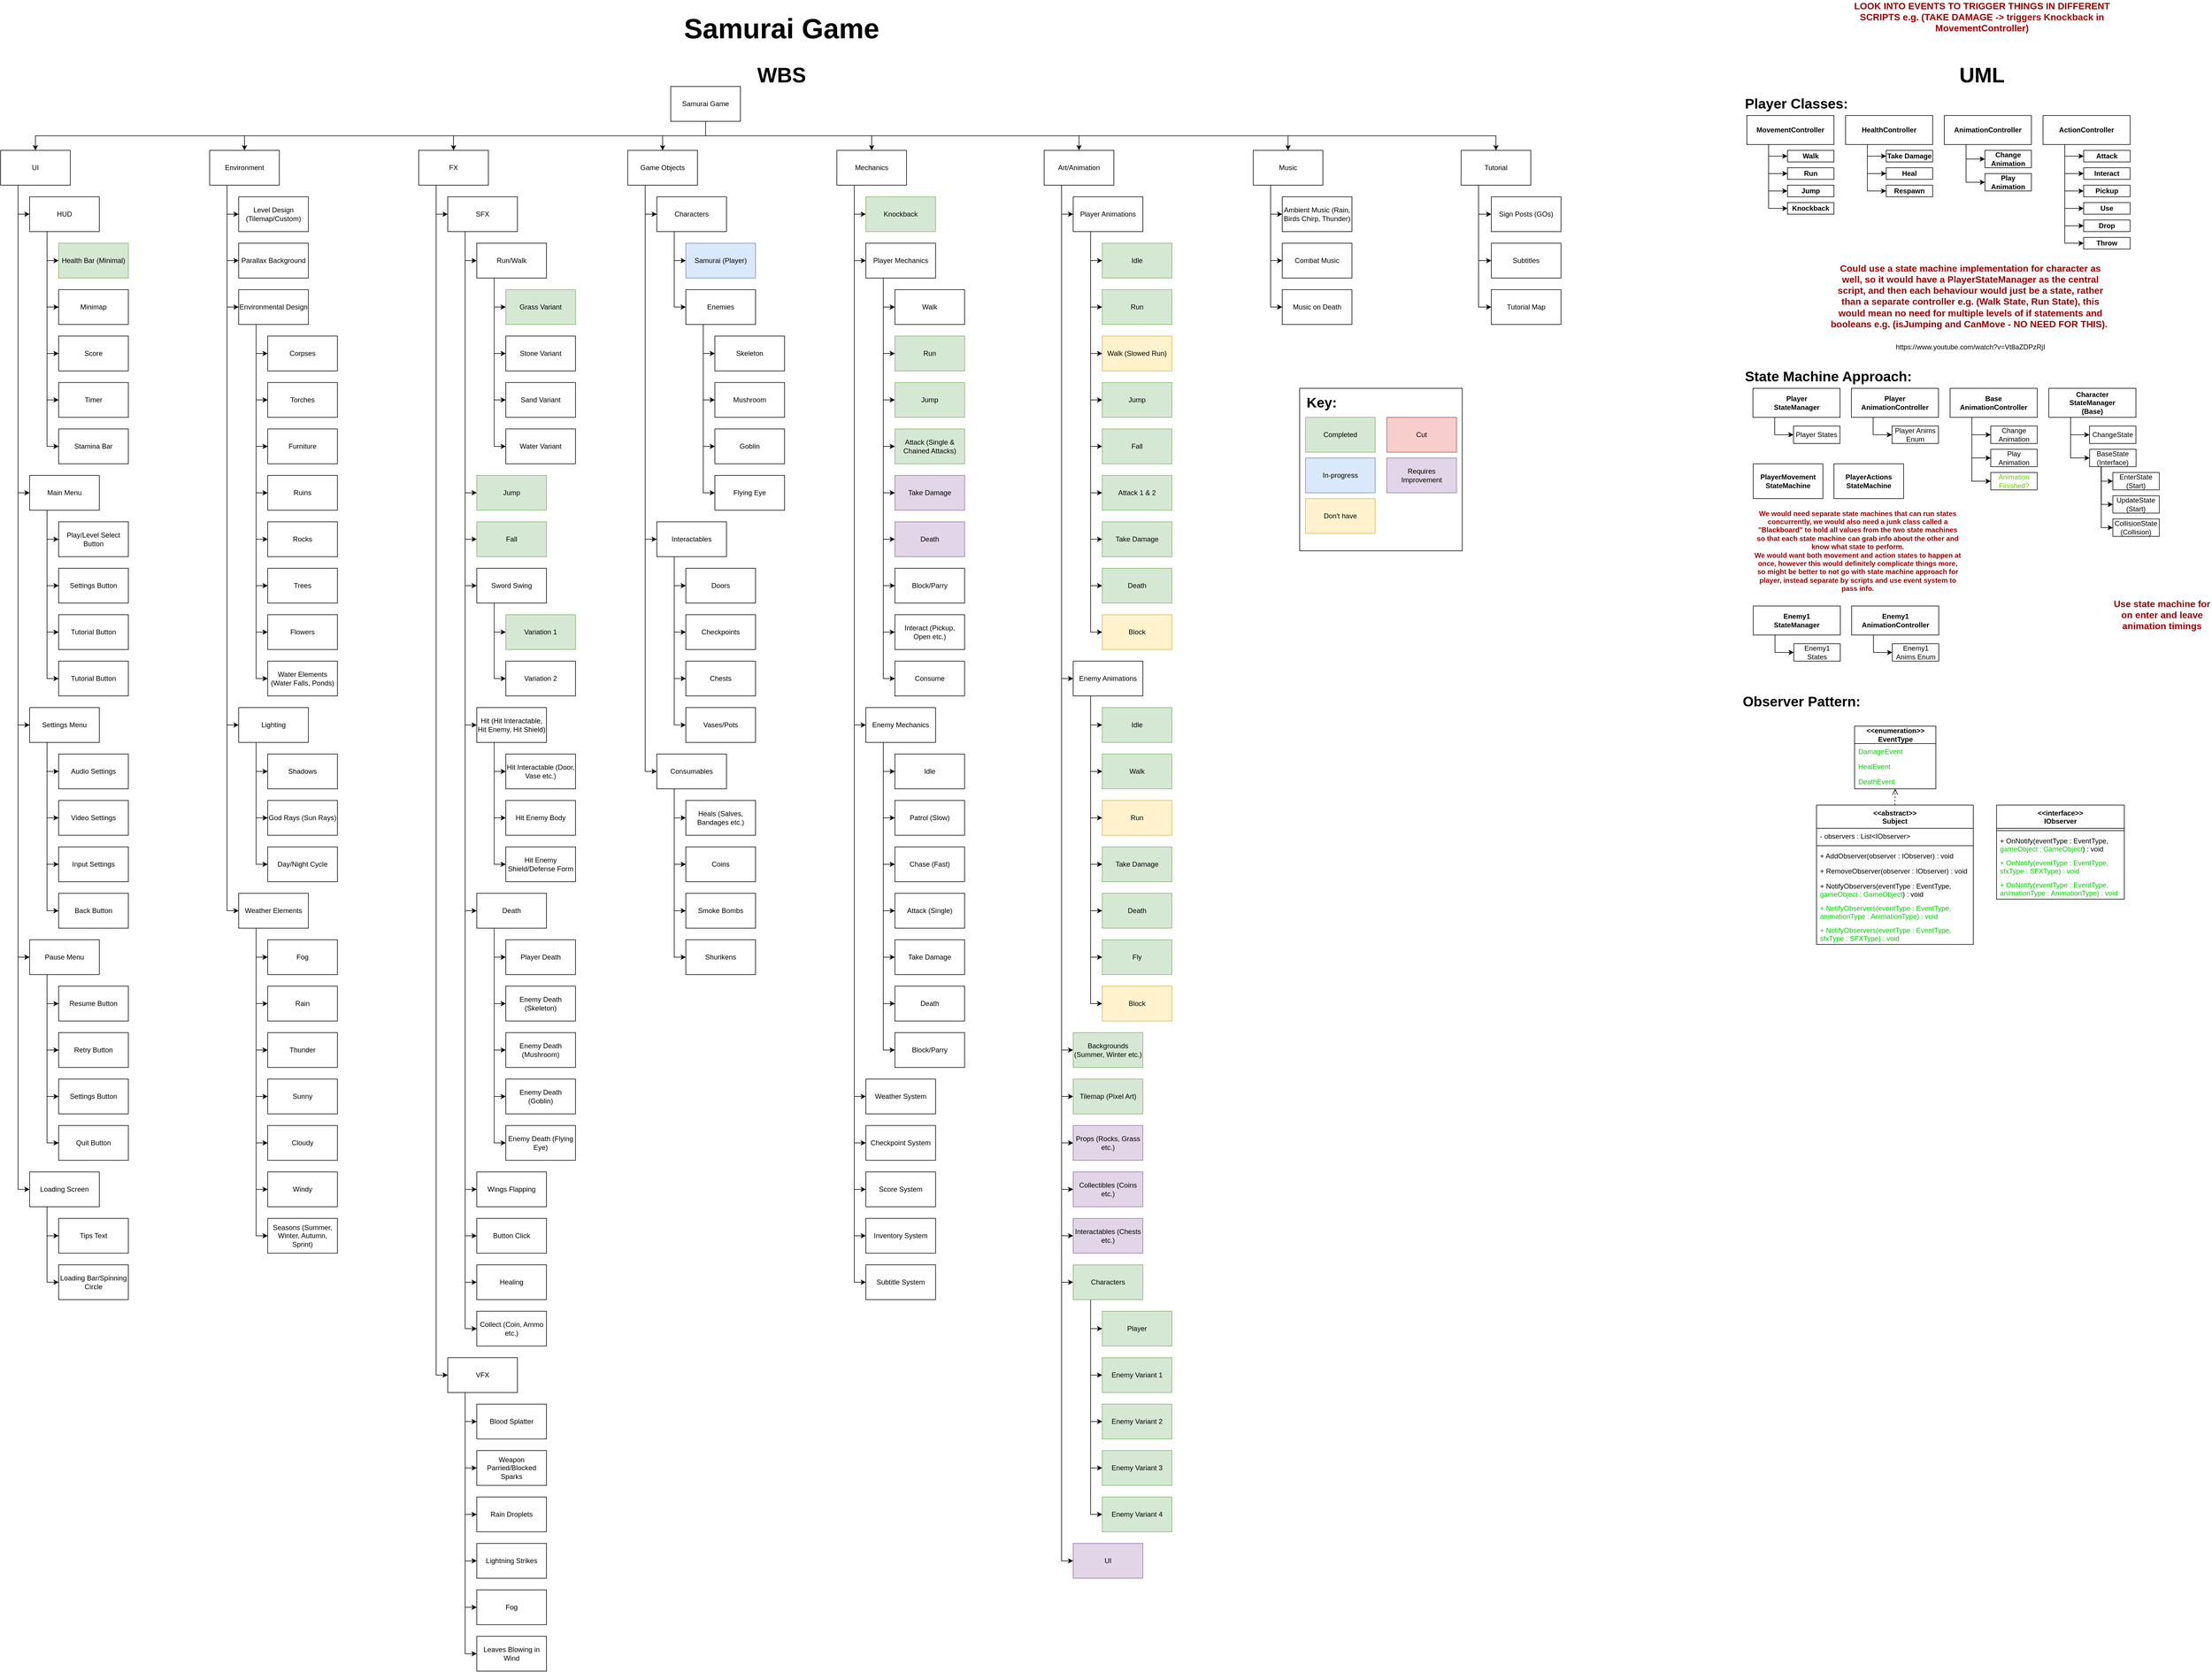 <mxfile version="22.1.2" type="device">
  <diagram name="Page-1" id="mrjH4alz8MvLxn306mj4">
    <mxGraphModel dx="2876" dy="1263" grid="1" gridSize="10" guides="1" tooltips="1" connect="1" arrows="1" fold="1" page="1" pageScale="1" pageWidth="827" pageHeight="1169" math="0" shadow="0">
      <root>
        <mxCell id="0" />
        <mxCell id="1" parent="0" />
        <mxCell id="wzBC2_cRoTb6O1ZxG3D2-1" value="&lt;span style=&quot;font-size: 48px;&quot;&gt;&lt;b&gt;Samurai Game&lt;/b&gt;&lt;/span&gt;" style="text;html=1;strokeColor=none;fillColor=none;align=center;verticalAlign=middle;whiteSpace=wrap;rounded=0;" parent="1" vertex="1">
          <mxGeometry x="650" y="40" width="356" height="40" as="geometry" />
        </mxCell>
        <mxCell id="wzBC2_cRoTb6O1ZxG3D2-2" value="&lt;b style=&quot;&quot;&gt;&lt;font style=&quot;font-size: 36px;&quot;&gt;WBS&lt;/font&gt;&lt;/b&gt;" style="text;html=1;strokeColor=none;fillColor=none;align=center;verticalAlign=middle;whiteSpace=wrap;rounded=0;" parent="1" vertex="1">
          <mxGeometry x="771" y="120" width="114" height="40" as="geometry" />
        </mxCell>
        <mxCell id="wzBC2_cRoTb6O1ZxG3D2-24" style="edgeStyle=orthogonalEdgeStyle;rounded=0;orthogonalLoop=1;jettySize=auto;html=1;exitX=0.25;exitY=1;exitDx=0;exitDy=0;entryX=0;entryY=0.5;entryDx=0;entryDy=0;" parent="1" source="wzBC2_cRoTb6O1ZxG3D2-3" target="wzBC2_cRoTb6O1ZxG3D2-23" edge="1">
          <mxGeometry relative="1" as="geometry" />
        </mxCell>
        <mxCell id="wzBC2_cRoTb6O1ZxG3D2-36" style="edgeStyle=orthogonalEdgeStyle;rounded=0;orthogonalLoop=1;jettySize=auto;html=1;exitX=0.25;exitY=1;exitDx=0;exitDy=0;entryX=0;entryY=0.5;entryDx=0;entryDy=0;" parent="1" source="wzBC2_cRoTb6O1ZxG3D2-3" target="wzBC2_cRoTb6O1ZxG3D2-35" edge="1">
          <mxGeometry relative="1" as="geometry" />
        </mxCell>
        <mxCell id="wzBC2_cRoTb6O1ZxG3D2-50" style="edgeStyle=orthogonalEdgeStyle;rounded=0;orthogonalLoop=1;jettySize=auto;html=1;exitX=0.25;exitY=1;exitDx=0;exitDy=0;entryX=0;entryY=0.5;entryDx=0;entryDy=0;" parent="1" source="wzBC2_cRoTb6O1ZxG3D2-3" target="wzBC2_cRoTb6O1ZxG3D2-49" edge="1">
          <mxGeometry relative="1" as="geometry" />
        </mxCell>
        <mxCell id="wzBC2_cRoTb6O1ZxG3D2-61" style="edgeStyle=orthogonalEdgeStyle;rounded=0;orthogonalLoop=1;jettySize=auto;html=1;exitX=0.25;exitY=1;exitDx=0;exitDy=0;entryX=0;entryY=0.5;entryDx=0;entryDy=0;" parent="1" source="wzBC2_cRoTb6O1ZxG3D2-3" target="wzBC2_cRoTb6O1ZxG3D2-60" edge="1">
          <mxGeometry relative="1" as="geometry" />
        </mxCell>
        <mxCell id="wzBC2_cRoTb6O1ZxG3D2-72" style="edgeStyle=orthogonalEdgeStyle;rounded=0;orthogonalLoop=1;jettySize=auto;html=1;exitX=0.25;exitY=1;exitDx=0;exitDy=0;entryX=0;entryY=0.5;entryDx=0;entryDy=0;" parent="1" source="wzBC2_cRoTb6O1ZxG3D2-3" target="wzBC2_cRoTb6O1ZxG3D2-71" edge="1">
          <mxGeometry relative="1" as="geometry" />
        </mxCell>
        <mxCell id="wzBC2_cRoTb6O1ZxG3D2-3" value="UI" style="rounded=0;whiteSpace=wrap;html=1;" parent="1" vertex="1">
          <mxGeometry x="-517" y="270" width="120" height="60" as="geometry" />
        </mxCell>
        <mxCell id="wzBC2_cRoTb6O1ZxG3D2-78" style="edgeStyle=orthogonalEdgeStyle;rounded=0;orthogonalLoop=1;jettySize=auto;html=1;exitX=0.25;exitY=1;exitDx=0;exitDy=0;entryX=0;entryY=0.5;entryDx=0;entryDy=0;" parent="1" source="wzBC2_cRoTb6O1ZxG3D2-4" target="wzBC2_cRoTb6O1ZxG3D2-77" edge="1">
          <mxGeometry relative="1" as="geometry" />
        </mxCell>
        <mxCell id="wzBC2_cRoTb6O1ZxG3D2-80" style="edgeStyle=orthogonalEdgeStyle;rounded=0;orthogonalLoop=1;jettySize=auto;html=1;exitX=0.25;exitY=1;exitDx=0;exitDy=0;entryX=0;entryY=0.5;entryDx=0;entryDy=0;" parent="1" source="wzBC2_cRoTb6O1ZxG3D2-4" target="wzBC2_cRoTb6O1ZxG3D2-79" edge="1">
          <mxGeometry relative="1" as="geometry" />
        </mxCell>
        <mxCell id="wzBC2_cRoTb6O1ZxG3D2-92" style="edgeStyle=orthogonalEdgeStyle;rounded=0;orthogonalLoop=1;jettySize=auto;html=1;exitX=0.25;exitY=1;exitDx=0;exitDy=0;entryX=0;entryY=0.5;entryDx=0;entryDy=0;" parent="1" source="wzBC2_cRoTb6O1ZxG3D2-4" target="wzBC2_cRoTb6O1ZxG3D2-91" edge="1">
          <mxGeometry relative="1" as="geometry" />
        </mxCell>
        <mxCell id="wzBC2_cRoTb6O1ZxG3D2-107" style="edgeStyle=orthogonalEdgeStyle;rounded=0;orthogonalLoop=1;jettySize=auto;html=1;exitX=0.25;exitY=1;exitDx=0;exitDy=0;entryX=0;entryY=0.5;entryDx=0;entryDy=0;" parent="1" source="wzBC2_cRoTb6O1ZxG3D2-4" target="wzBC2_cRoTb6O1ZxG3D2-106" edge="1">
          <mxGeometry relative="1" as="geometry" />
        </mxCell>
        <mxCell id="wzBC2_cRoTb6O1ZxG3D2-115" style="edgeStyle=orthogonalEdgeStyle;rounded=0;orthogonalLoop=1;jettySize=auto;html=1;exitX=0.25;exitY=1;exitDx=0;exitDy=0;entryX=0;entryY=0.5;entryDx=0;entryDy=0;" parent="1" source="wzBC2_cRoTb6O1ZxG3D2-4" target="wzBC2_cRoTb6O1ZxG3D2-114" edge="1">
          <mxGeometry relative="1" as="geometry" />
        </mxCell>
        <mxCell id="wzBC2_cRoTb6O1ZxG3D2-4" value="Environment" style="rounded=0;whiteSpace=wrap;html=1;" parent="1" vertex="1">
          <mxGeometry x="-157" y="270" width="120" height="60" as="geometry" />
        </mxCell>
        <mxCell id="wzBC2_cRoTb6O1ZxG3D2-130" style="edgeStyle=orthogonalEdgeStyle;rounded=0;orthogonalLoop=1;jettySize=auto;html=1;exitX=0.25;exitY=1;exitDx=0;exitDy=0;entryX=0;entryY=0.5;entryDx=0;entryDy=0;" parent="1" source="wzBC2_cRoTb6O1ZxG3D2-5" target="wzBC2_cRoTb6O1ZxG3D2-6" edge="1">
          <mxGeometry relative="1" as="geometry" />
        </mxCell>
        <mxCell id="wzBC2_cRoTb6O1ZxG3D2-131" style="edgeStyle=orthogonalEdgeStyle;rounded=0;orthogonalLoop=1;jettySize=auto;html=1;exitX=0.25;exitY=1;exitDx=0;exitDy=0;entryX=0;entryY=0.5;entryDx=0;entryDy=0;" parent="1" source="wzBC2_cRoTb6O1ZxG3D2-5" target="wzBC2_cRoTb6O1ZxG3D2-7" edge="1">
          <mxGeometry relative="1" as="geometry" />
        </mxCell>
        <mxCell id="wzBC2_cRoTb6O1ZxG3D2-5" value="FX" style="rounded=0;whiteSpace=wrap;html=1;" parent="1" vertex="1">
          <mxGeometry x="203" y="270" width="120" height="60" as="geometry" />
        </mxCell>
        <mxCell id="wzBC2_cRoTb6O1ZxG3D2-133" style="edgeStyle=orthogonalEdgeStyle;rounded=0;orthogonalLoop=1;jettySize=auto;html=1;exitX=0.25;exitY=1;exitDx=0;exitDy=0;entryX=0;entryY=0.5;entryDx=0;entryDy=0;" parent="1" source="wzBC2_cRoTb6O1ZxG3D2-6" target="wzBC2_cRoTb6O1ZxG3D2-132" edge="1">
          <mxGeometry relative="1" as="geometry" />
        </mxCell>
        <mxCell id="ayJBpqy1T9YP6r--ltTi-8" style="edgeStyle=orthogonalEdgeStyle;rounded=0;orthogonalLoop=1;jettySize=auto;html=1;exitX=0.25;exitY=1;exitDx=0;exitDy=0;entryX=0;entryY=0.5;entryDx=0;entryDy=0;" parent="1" source="wzBC2_cRoTb6O1ZxG3D2-6" target="ayJBpqy1T9YP6r--ltTi-7" edge="1">
          <mxGeometry relative="1" as="geometry" />
        </mxCell>
        <mxCell id="ayJBpqy1T9YP6r--ltTi-10" style="edgeStyle=orthogonalEdgeStyle;rounded=0;orthogonalLoop=1;jettySize=auto;html=1;exitX=0.25;exitY=1;exitDx=0;exitDy=0;entryX=0;entryY=0.5;entryDx=0;entryDy=0;" parent="1" source="wzBC2_cRoTb6O1ZxG3D2-6" target="ayJBpqy1T9YP6r--ltTi-9" edge="1">
          <mxGeometry relative="1" as="geometry" />
        </mxCell>
        <mxCell id="ayJBpqy1T9YP6r--ltTi-12" style="edgeStyle=orthogonalEdgeStyle;rounded=0;orthogonalLoop=1;jettySize=auto;html=1;exitX=0.25;exitY=1;exitDx=0;exitDy=0;entryX=0;entryY=0.5;entryDx=0;entryDy=0;" parent="1" source="wzBC2_cRoTb6O1ZxG3D2-6" target="ayJBpqy1T9YP6r--ltTi-11" edge="1">
          <mxGeometry relative="1" as="geometry" />
        </mxCell>
        <mxCell id="ayJBpqy1T9YP6r--ltTi-14" style="edgeStyle=orthogonalEdgeStyle;rounded=0;orthogonalLoop=1;jettySize=auto;html=1;exitX=0.25;exitY=1;exitDx=0;exitDy=0;entryX=0;entryY=0.5;entryDx=0;entryDy=0;" parent="1" source="wzBC2_cRoTb6O1ZxG3D2-6" target="ayJBpqy1T9YP6r--ltTi-13" edge="1">
          <mxGeometry relative="1" as="geometry" />
        </mxCell>
        <mxCell id="ayJBpqy1T9YP6r--ltTi-36" style="edgeStyle=orthogonalEdgeStyle;rounded=0;orthogonalLoop=1;jettySize=auto;html=1;exitX=0.25;exitY=1;exitDx=0;exitDy=0;entryX=0;entryY=0.5;entryDx=0;entryDy=0;" parent="1" source="wzBC2_cRoTb6O1ZxG3D2-6" target="ayJBpqy1T9YP6r--ltTi-35" edge="1">
          <mxGeometry relative="1" as="geometry" />
        </mxCell>
        <mxCell id="ayJBpqy1T9YP6r--ltTi-48" style="edgeStyle=orthogonalEdgeStyle;rounded=0;orthogonalLoop=1;jettySize=auto;html=1;exitX=0.25;exitY=1;exitDx=0;exitDy=0;entryX=0;entryY=0.5;entryDx=0;entryDy=0;" parent="1" source="wzBC2_cRoTb6O1ZxG3D2-6" target="ayJBpqy1T9YP6r--ltTi-47" edge="1">
          <mxGeometry relative="1" as="geometry" />
        </mxCell>
        <mxCell id="ayJBpqy1T9YP6r--ltTi-50" style="edgeStyle=orthogonalEdgeStyle;rounded=0;orthogonalLoop=1;jettySize=auto;html=1;exitX=0.25;exitY=1;exitDx=0;exitDy=0;entryX=0;entryY=0.5;entryDx=0;entryDy=0;" parent="1" source="wzBC2_cRoTb6O1ZxG3D2-6" target="ayJBpqy1T9YP6r--ltTi-49" edge="1">
          <mxGeometry relative="1" as="geometry" />
        </mxCell>
        <mxCell id="ayJBpqy1T9YP6r--ltTi-52" style="edgeStyle=orthogonalEdgeStyle;rounded=0;orthogonalLoop=1;jettySize=auto;html=1;exitX=0.25;exitY=1;exitDx=0;exitDy=0;entryX=0;entryY=0.5;entryDx=0;entryDy=0;" parent="1" source="wzBC2_cRoTb6O1ZxG3D2-6" target="ayJBpqy1T9YP6r--ltTi-51" edge="1">
          <mxGeometry relative="1" as="geometry" />
        </mxCell>
        <mxCell id="-1Nonfs1kAA7DXbPijPH-3" style="edgeStyle=orthogonalEdgeStyle;rounded=0;orthogonalLoop=1;jettySize=auto;html=1;exitX=0.25;exitY=1;exitDx=0;exitDy=0;entryX=0;entryY=0.5;entryDx=0;entryDy=0;" parent="1" source="wzBC2_cRoTb6O1ZxG3D2-6" target="-1Nonfs1kAA7DXbPijPH-1" edge="1">
          <mxGeometry relative="1" as="geometry" />
        </mxCell>
        <mxCell id="wzBC2_cRoTb6O1ZxG3D2-6" value="SFX" style="rounded=0;whiteSpace=wrap;html=1;" parent="1" vertex="1">
          <mxGeometry x="253" y="350" width="120" height="60" as="geometry" />
        </mxCell>
        <mxCell id="wzBC2_cRoTb6O1ZxG3D2-135" style="edgeStyle=orthogonalEdgeStyle;rounded=0;orthogonalLoop=1;jettySize=auto;html=1;exitX=0.25;exitY=1;exitDx=0;exitDy=0;entryX=0;entryY=0.5;entryDx=0;entryDy=0;" parent="1" source="wzBC2_cRoTb6O1ZxG3D2-7" target="wzBC2_cRoTb6O1ZxG3D2-134" edge="1">
          <mxGeometry relative="1" as="geometry" />
        </mxCell>
        <mxCell id="ayJBpqy1T9YP6r--ltTi-54" style="edgeStyle=orthogonalEdgeStyle;rounded=0;orthogonalLoop=1;jettySize=auto;html=1;exitX=0.25;exitY=1;exitDx=0;exitDy=0;entryX=0;entryY=0.5;entryDx=0;entryDy=0;" parent="1" source="wzBC2_cRoTb6O1ZxG3D2-7" target="ayJBpqy1T9YP6r--ltTi-53" edge="1">
          <mxGeometry relative="1" as="geometry" />
        </mxCell>
        <mxCell id="ayJBpqy1T9YP6r--ltTi-56" style="edgeStyle=orthogonalEdgeStyle;rounded=0;orthogonalLoop=1;jettySize=auto;html=1;exitX=0.25;exitY=1;exitDx=0;exitDy=0;entryX=0;entryY=0.5;entryDx=0;entryDy=0;" parent="1" source="wzBC2_cRoTb6O1ZxG3D2-7" target="ayJBpqy1T9YP6r--ltTi-55" edge="1">
          <mxGeometry relative="1" as="geometry" />
        </mxCell>
        <mxCell id="ayJBpqy1T9YP6r--ltTi-58" style="edgeStyle=orthogonalEdgeStyle;rounded=0;orthogonalLoop=1;jettySize=auto;html=1;exitX=0.25;exitY=1;exitDx=0;exitDy=0;entryX=0;entryY=0.5;entryDx=0;entryDy=0;" parent="1" source="wzBC2_cRoTb6O1ZxG3D2-7" target="ayJBpqy1T9YP6r--ltTi-57" edge="1">
          <mxGeometry relative="1" as="geometry" />
        </mxCell>
        <mxCell id="ayJBpqy1T9YP6r--ltTi-60" style="edgeStyle=orthogonalEdgeStyle;rounded=0;orthogonalLoop=1;jettySize=auto;html=1;exitX=0.25;exitY=1;exitDx=0;exitDy=0;entryX=0;entryY=0.5;entryDx=0;entryDy=0;" parent="1" source="wzBC2_cRoTb6O1ZxG3D2-7" target="ayJBpqy1T9YP6r--ltTi-59" edge="1">
          <mxGeometry relative="1" as="geometry" />
        </mxCell>
        <mxCell id="ayJBpqy1T9YP6r--ltTi-62" style="edgeStyle=orthogonalEdgeStyle;rounded=0;orthogonalLoop=1;jettySize=auto;html=1;exitX=0.25;exitY=1;exitDx=0;exitDy=0;entryX=0;entryY=0.5;entryDx=0;entryDy=0;" parent="1" source="wzBC2_cRoTb6O1ZxG3D2-7" target="ayJBpqy1T9YP6r--ltTi-61" edge="1">
          <mxGeometry relative="1" as="geometry" />
        </mxCell>
        <mxCell id="wzBC2_cRoTb6O1ZxG3D2-7" value="VFX" style="rounded=0;whiteSpace=wrap;html=1;" parent="1" vertex="1">
          <mxGeometry x="253" y="2350" width="120" height="60" as="geometry" />
        </mxCell>
        <mxCell id="wzBC2_cRoTb6O1ZxG3D2-136" style="edgeStyle=orthogonalEdgeStyle;rounded=0;orthogonalLoop=1;jettySize=auto;html=1;exitX=0.25;exitY=1;exitDx=0;exitDy=0;entryX=0;entryY=0.5;entryDx=0;entryDy=0;" parent="1" source="wzBC2_cRoTb6O1ZxG3D2-8" target="wzBC2_cRoTb6O1ZxG3D2-9" edge="1">
          <mxGeometry relative="1" as="geometry" />
        </mxCell>
        <mxCell id="wzBC2_cRoTb6O1ZxG3D2-137" style="edgeStyle=orthogonalEdgeStyle;rounded=0;orthogonalLoop=1;jettySize=auto;html=1;exitX=0.25;exitY=1;exitDx=0;exitDy=0;entryX=0;entryY=0.5;entryDx=0;entryDy=0;" parent="1" source="wzBC2_cRoTb6O1ZxG3D2-8" target="wzBC2_cRoTb6O1ZxG3D2-10" edge="1">
          <mxGeometry relative="1" as="geometry" />
        </mxCell>
        <mxCell id="wzBC2_cRoTb6O1ZxG3D2-138" style="edgeStyle=orthogonalEdgeStyle;rounded=0;orthogonalLoop=1;jettySize=auto;html=1;exitX=0.25;exitY=1;exitDx=0;exitDy=0;entryX=0;entryY=0.5;entryDx=0;entryDy=0;" parent="1" source="wzBC2_cRoTb6O1ZxG3D2-8" target="wzBC2_cRoTb6O1ZxG3D2-11" edge="1">
          <mxGeometry relative="1" as="geometry" />
        </mxCell>
        <mxCell id="wzBC2_cRoTb6O1ZxG3D2-8" value="Game Objects" style="rounded=0;whiteSpace=wrap;html=1;" parent="1" vertex="1">
          <mxGeometry x="563" y="270" width="120" height="60" as="geometry" />
        </mxCell>
        <mxCell id="wzBC2_cRoTb6O1ZxG3D2-140" style="edgeStyle=orthogonalEdgeStyle;rounded=0;orthogonalLoop=1;jettySize=auto;html=1;exitX=0.25;exitY=1;exitDx=0;exitDy=0;entryX=0;entryY=0.5;entryDx=0;entryDy=0;" parent="1" source="wzBC2_cRoTb6O1ZxG3D2-9" target="wzBC2_cRoTb6O1ZxG3D2-139" edge="1">
          <mxGeometry relative="1" as="geometry" />
        </mxCell>
        <mxCell id="ayJBpqy1T9YP6r--ltTi-64" style="edgeStyle=orthogonalEdgeStyle;rounded=0;orthogonalLoop=1;jettySize=auto;html=1;exitX=0.25;exitY=1;exitDx=0;exitDy=0;entryX=0;entryY=0.5;entryDx=0;entryDy=0;" parent="1" source="wzBC2_cRoTb6O1ZxG3D2-9" target="ayJBpqy1T9YP6r--ltTi-63" edge="1">
          <mxGeometry relative="1" as="geometry" />
        </mxCell>
        <mxCell id="wzBC2_cRoTb6O1ZxG3D2-9" value="Characters" style="rounded=0;whiteSpace=wrap;html=1;" parent="1" vertex="1">
          <mxGeometry x="613" y="350" width="120" height="60" as="geometry" />
        </mxCell>
        <mxCell id="wzBC2_cRoTb6O1ZxG3D2-142" style="edgeStyle=orthogonalEdgeStyle;rounded=0;orthogonalLoop=1;jettySize=auto;html=1;exitX=0.25;exitY=1;exitDx=0;exitDy=0;entryX=0;entryY=0.5;entryDx=0;entryDy=0;" parent="1" source="wzBC2_cRoTb6O1ZxG3D2-10" target="wzBC2_cRoTb6O1ZxG3D2-141" edge="1">
          <mxGeometry relative="1" as="geometry" />
        </mxCell>
        <mxCell id="ayJBpqy1T9YP6r--ltTi-74" style="edgeStyle=orthogonalEdgeStyle;rounded=0;orthogonalLoop=1;jettySize=auto;html=1;exitX=0.25;exitY=1;exitDx=0;exitDy=0;entryX=0;entryY=0.5;entryDx=0;entryDy=0;" parent="1" source="wzBC2_cRoTb6O1ZxG3D2-10" target="ayJBpqy1T9YP6r--ltTi-73" edge="1">
          <mxGeometry relative="1" as="geometry" />
        </mxCell>
        <mxCell id="ayJBpqy1T9YP6r--ltTi-76" style="edgeStyle=orthogonalEdgeStyle;rounded=0;orthogonalLoop=1;jettySize=auto;html=1;exitX=0.25;exitY=1;exitDx=0;exitDy=0;entryX=0;entryY=0.5;entryDx=0;entryDy=0;" parent="1" source="wzBC2_cRoTb6O1ZxG3D2-10" target="ayJBpqy1T9YP6r--ltTi-75" edge="1">
          <mxGeometry relative="1" as="geometry" />
        </mxCell>
        <mxCell id="ayJBpqy1T9YP6r--ltTi-78" style="edgeStyle=orthogonalEdgeStyle;rounded=0;orthogonalLoop=1;jettySize=auto;html=1;exitX=0.25;exitY=1;exitDx=0;exitDy=0;entryX=0;entryY=0.5;entryDx=0;entryDy=0;" parent="1" source="wzBC2_cRoTb6O1ZxG3D2-10" target="ayJBpqy1T9YP6r--ltTi-77" edge="1">
          <mxGeometry relative="1" as="geometry" />
        </mxCell>
        <mxCell id="wzBC2_cRoTb6O1ZxG3D2-10" value="Interactables" style="rounded=0;whiteSpace=wrap;html=1;" parent="1" vertex="1">
          <mxGeometry x="613" y="910" width="120" height="60" as="geometry" />
        </mxCell>
        <mxCell id="wzBC2_cRoTb6O1ZxG3D2-144" style="edgeStyle=orthogonalEdgeStyle;rounded=0;orthogonalLoop=1;jettySize=auto;html=1;exitX=0.25;exitY=1;exitDx=0;exitDy=0;entryX=0;entryY=0.5;entryDx=0;entryDy=0;" parent="1" source="wzBC2_cRoTb6O1ZxG3D2-11" target="wzBC2_cRoTb6O1ZxG3D2-143" edge="1">
          <mxGeometry relative="1" as="geometry" />
        </mxCell>
        <mxCell id="ayJBpqy1T9YP6r--ltTi-80" style="edgeStyle=orthogonalEdgeStyle;rounded=0;orthogonalLoop=1;jettySize=auto;html=1;exitX=0.25;exitY=1;exitDx=0;exitDy=0;entryX=0;entryY=0.5;entryDx=0;entryDy=0;" parent="1" source="wzBC2_cRoTb6O1ZxG3D2-11" target="ayJBpqy1T9YP6r--ltTi-79" edge="1">
          <mxGeometry relative="1" as="geometry" />
        </mxCell>
        <mxCell id="ayJBpqy1T9YP6r--ltTi-82" style="edgeStyle=orthogonalEdgeStyle;rounded=0;orthogonalLoop=1;jettySize=auto;html=1;exitX=0.25;exitY=1;exitDx=0;exitDy=0;entryX=0;entryY=0.5;entryDx=0;entryDy=0;" parent="1" source="wzBC2_cRoTb6O1ZxG3D2-11" target="ayJBpqy1T9YP6r--ltTi-81" edge="1">
          <mxGeometry relative="1" as="geometry" />
        </mxCell>
        <mxCell id="ayJBpqy1T9YP6r--ltTi-84" style="edgeStyle=orthogonalEdgeStyle;rounded=0;orthogonalLoop=1;jettySize=auto;html=1;exitX=0.25;exitY=1;exitDx=0;exitDy=0;entryX=0;entryY=0.5;entryDx=0;entryDy=0;" parent="1" source="wzBC2_cRoTb6O1ZxG3D2-11" target="ayJBpqy1T9YP6r--ltTi-83" edge="1">
          <mxGeometry relative="1" as="geometry" />
        </mxCell>
        <mxCell id="wzBC2_cRoTb6O1ZxG3D2-11" value="Consumables" style="rounded=0;whiteSpace=wrap;html=1;" parent="1" vertex="1">
          <mxGeometry x="613" y="1310" width="120" height="60" as="geometry" />
        </mxCell>
        <mxCell id="ayJBpqy1T9YP6r--ltTi-86" style="edgeStyle=orthogonalEdgeStyle;rounded=0;orthogonalLoop=1;jettySize=auto;html=1;exitX=0.25;exitY=1;exitDx=0;exitDy=0;entryX=0;entryY=0.5;entryDx=0;entryDy=0;" parent="1" source="wzBC2_cRoTb6O1ZxG3D2-12" target="ayJBpqy1T9YP6r--ltTi-85" edge="1">
          <mxGeometry relative="1" as="geometry" />
        </mxCell>
        <mxCell id="ayJBpqy1T9YP6r--ltTi-89" style="edgeStyle=orthogonalEdgeStyle;rounded=0;orthogonalLoop=1;jettySize=auto;html=1;exitX=0.25;exitY=1;exitDx=0;exitDy=0;entryX=0;entryY=0.5;entryDx=0;entryDy=0;" parent="1" source="wzBC2_cRoTb6O1ZxG3D2-12" target="ayJBpqy1T9YP6r--ltTi-88" edge="1">
          <mxGeometry relative="1" as="geometry" />
        </mxCell>
        <mxCell id="ayJBpqy1T9YP6r--ltTi-123" style="edgeStyle=orthogonalEdgeStyle;rounded=0;orthogonalLoop=1;jettySize=auto;html=1;exitX=0.25;exitY=1;exitDx=0;exitDy=0;entryX=0;entryY=0.5;entryDx=0;entryDy=0;" parent="1" source="wzBC2_cRoTb6O1ZxG3D2-12" target="ayJBpqy1T9YP6r--ltTi-122" edge="1">
          <mxGeometry relative="1" as="geometry" />
        </mxCell>
        <mxCell id="ayJBpqy1T9YP6r--ltTi-128" style="edgeStyle=orthogonalEdgeStyle;rounded=0;orthogonalLoop=1;jettySize=auto;html=1;exitX=0.25;exitY=1;exitDx=0;exitDy=0;entryX=0;entryY=0.5;entryDx=0;entryDy=0;" parent="1" source="wzBC2_cRoTb6O1ZxG3D2-12" target="ayJBpqy1T9YP6r--ltTi-124" edge="1">
          <mxGeometry relative="1" as="geometry" />
        </mxCell>
        <mxCell id="ayJBpqy1T9YP6r--ltTi-129" style="edgeStyle=orthogonalEdgeStyle;rounded=0;orthogonalLoop=1;jettySize=auto;html=1;exitX=0.25;exitY=1;exitDx=0;exitDy=0;entryX=0;entryY=0.5;entryDx=0;entryDy=0;" parent="1" source="wzBC2_cRoTb6O1ZxG3D2-12" target="ayJBpqy1T9YP6r--ltTi-125" edge="1">
          <mxGeometry relative="1" as="geometry" />
        </mxCell>
        <mxCell id="ayJBpqy1T9YP6r--ltTi-130" style="edgeStyle=orthogonalEdgeStyle;rounded=0;orthogonalLoop=1;jettySize=auto;html=1;exitX=0.25;exitY=1;exitDx=0;exitDy=0;entryX=0;entryY=0.5;entryDx=0;entryDy=0;" parent="1" source="wzBC2_cRoTb6O1ZxG3D2-12" target="ayJBpqy1T9YP6r--ltTi-126" edge="1">
          <mxGeometry relative="1" as="geometry" />
        </mxCell>
        <mxCell id="ayJBpqy1T9YP6r--ltTi-131" style="edgeStyle=orthogonalEdgeStyle;rounded=0;orthogonalLoop=1;jettySize=auto;html=1;exitX=0.25;exitY=1;exitDx=0;exitDy=0;entryX=0;entryY=0.5;entryDx=0;entryDy=0;" parent="1" source="wzBC2_cRoTb6O1ZxG3D2-12" target="ayJBpqy1T9YP6r--ltTi-127" edge="1">
          <mxGeometry relative="1" as="geometry" />
        </mxCell>
        <mxCell id="-1Nonfs1kAA7DXbPijPH-5" style="edgeStyle=orthogonalEdgeStyle;rounded=0;orthogonalLoop=1;jettySize=auto;html=1;exitX=0.25;exitY=1;exitDx=0;exitDy=0;entryX=0;entryY=0.5;entryDx=0;entryDy=0;" parent="1" source="wzBC2_cRoTb6O1ZxG3D2-12" target="-1Nonfs1kAA7DXbPijPH-4" edge="1">
          <mxGeometry relative="1" as="geometry" />
        </mxCell>
        <mxCell id="wzBC2_cRoTb6O1ZxG3D2-12" value="Mechanics" style="rounded=0;whiteSpace=wrap;html=1;" parent="1" vertex="1">
          <mxGeometry x="923" y="270" width="120" height="60" as="geometry" />
        </mxCell>
        <mxCell id="aUMnuQvQZvqFeicLverR-12" style="edgeStyle=orthogonalEdgeStyle;rounded=0;orthogonalLoop=1;jettySize=auto;html=1;exitX=0.25;exitY=1;exitDx=0;exitDy=0;entryX=0;entryY=0.5;entryDx=0;entryDy=0;" parent="1" source="wzBC2_cRoTb6O1ZxG3D2-14" target="aUMnuQvQZvqFeicLverR-11" edge="1">
          <mxGeometry relative="1" as="geometry" />
        </mxCell>
        <mxCell id="aUMnuQvQZvqFeicLverR-30" style="edgeStyle=orthogonalEdgeStyle;rounded=0;orthogonalLoop=1;jettySize=auto;html=1;exitX=0.25;exitY=1;exitDx=0;exitDy=0;entryX=0;entryY=0.5;entryDx=0;entryDy=0;" parent="1" source="wzBC2_cRoTb6O1ZxG3D2-14" target="aUMnuQvQZvqFeicLverR-29" edge="1">
          <mxGeometry relative="1" as="geometry" />
        </mxCell>
        <mxCell id="aUMnuQvQZvqFeicLverR-47" style="edgeStyle=orthogonalEdgeStyle;rounded=0;orthogonalLoop=1;jettySize=auto;html=1;exitX=0.25;exitY=1;exitDx=0;exitDy=0;entryX=0;entryY=0.5;entryDx=0;entryDy=0;" parent="1" source="wzBC2_cRoTb6O1ZxG3D2-14" target="aUMnuQvQZvqFeicLverR-48" edge="1">
          <mxGeometry relative="1" as="geometry">
            <mxPoint x="1309.529" y="1852.353" as="targetPoint" />
          </mxGeometry>
        </mxCell>
        <mxCell id="aUMnuQvQZvqFeicLverR-50" style="edgeStyle=orthogonalEdgeStyle;rounded=0;orthogonalLoop=1;jettySize=auto;html=1;exitX=0.25;exitY=1;exitDx=0;exitDy=0;entryX=0;entryY=0.5;entryDx=0;entryDy=0;" parent="1" source="wzBC2_cRoTb6O1ZxG3D2-14" target="aUMnuQvQZvqFeicLverR-49" edge="1">
          <mxGeometry relative="1" as="geometry" />
        </mxCell>
        <mxCell id="aUMnuQvQZvqFeicLverR-56" style="edgeStyle=orthogonalEdgeStyle;rounded=0;orthogonalLoop=1;jettySize=auto;html=1;exitX=0.25;exitY=1;exitDx=0;exitDy=0;entryX=0;entryY=0.5;entryDx=0;entryDy=0;" parent="1" source="wzBC2_cRoTb6O1ZxG3D2-14" target="aUMnuQvQZvqFeicLverR-53" edge="1">
          <mxGeometry relative="1" as="geometry" />
        </mxCell>
        <mxCell id="aUMnuQvQZvqFeicLverR-57" style="edgeStyle=orthogonalEdgeStyle;rounded=0;orthogonalLoop=1;jettySize=auto;html=1;exitX=0.25;exitY=1;exitDx=0;exitDy=0;entryX=0;entryY=0.5;entryDx=0;entryDy=0;" parent="1" source="wzBC2_cRoTb6O1ZxG3D2-14" target="aUMnuQvQZvqFeicLverR-54" edge="1">
          <mxGeometry relative="1" as="geometry" />
        </mxCell>
        <mxCell id="aUMnuQvQZvqFeicLverR-58" style="edgeStyle=orthogonalEdgeStyle;rounded=0;orthogonalLoop=1;jettySize=auto;html=1;exitX=0.25;exitY=1;exitDx=0;exitDy=0;entryX=0;entryY=0.5;entryDx=0;entryDy=0;" parent="1" source="wzBC2_cRoTb6O1ZxG3D2-14" target="aUMnuQvQZvqFeicLverR-55" edge="1">
          <mxGeometry relative="1" as="geometry" />
        </mxCell>
        <mxCell id="sybgNiaoGhQeRSR4MX-8-2" style="edgeStyle=orthogonalEdgeStyle;rounded=0;orthogonalLoop=1;jettySize=auto;html=1;exitX=0.25;exitY=1;exitDx=0;exitDy=0;entryX=0;entryY=0.5;entryDx=0;entryDy=0;" parent="1" source="wzBC2_cRoTb6O1ZxG3D2-14" target="sybgNiaoGhQeRSR4MX-8-1" edge="1">
          <mxGeometry relative="1" as="geometry" />
        </mxCell>
        <mxCell id="sybgNiaoGhQeRSR4MX-8-29" style="edgeStyle=orthogonalEdgeStyle;rounded=0;orthogonalLoop=1;jettySize=auto;html=1;exitX=0.25;exitY=1;exitDx=0;exitDy=0;entryX=0;entryY=0.5;entryDx=0;entryDy=0;" parent="1" source="wzBC2_cRoTb6O1ZxG3D2-14" target="sybgNiaoGhQeRSR4MX-8-28" edge="1">
          <mxGeometry relative="1" as="geometry" />
        </mxCell>
        <mxCell id="wzBC2_cRoTb6O1ZxG3D2-14" value="Art/Animation" style="rounded=0;whiteSpace=wrap;html=1;" parent="1" vertex="1">
          <mxGeometry x="1280" y="270" width="120" height="60" as="geometry" />
        </mxCell>
        <mxCell id="wzBC2_cRoTb6O1ZxG3D2-16" style="edgeStyle=orthogonalEdgeStyle;rounded=0;orthogonalLoop=1;jettySize=auto;html=1;exitX=0.5;exitY=1;exitDx=0;exitDy=0;entryX=0.5;entryY=0;entryDx=0;entryDy=0;" parent="1" source="wzBC2_cRoTb6O1ZxG3D2-15" target="wzBC2_cRoTb6O1ZxG3D2-3" edge="1">
          <mxGeometry relative="1" as="geometry" />
        </mxCell>
        <mxCell id="wzBC2_cRoTb6O1ZxG3D2-17" style="edgeStyle=orthogonalEdgeStyle;rounded=0;orthogonalLoop=1;jettySize=auto;html=1;exitX=0.5;exitY=1;exitDx=0;exitDy=0;entryX=0.5;entryY=0;entryDx=0;entryDy=0;" parent="1" source="wzBC2_cRoTb6O1ZxG3D2-15" target="wzBC2_cRoTb6O1ZxG3D2-4" edge="1">
          <mxGeometry relative="1" as="geometry" />
        </mxCell>
        <mxCell id="wzBC2_cRoTb6O1ZxG3D2-18" style="edgeStyle=orthogonalEdgeStyle;rounded=0;orthogonalLoop=1;jettySize=auto;html=1;exitX=0.5;exitY=1;exitDx=0;exitDy=0;entryX=0.5;entryY=0;entryDx=0;entryDy=0;" parent="1" source="wzBC2_cRoTb6O1ZxG3D2-15" target="wzBC2_cRoTb6O1ZxG3D2-5" edge="1">
          <mxGeometry relative="1" as="geometry" />
        </mxCell>
        <mxCell id="wzBC2_cRoTb6O1ZxG3D2-19" style="edgeStyle=orthogonalEdgeStyle;rounded=0;orthogonalLoop=1;jettySize=auto;html=1;exitX=0.5;exitY=1;exitDx=0;exitDy=0;entryX=0.5;entryY=0;entryDx=0;entryDy=0;" parent="1" source="wzBC2_cRoTb6O1ZxG3D2-15" target="wzBC2_cRoTb6O1ZxG3D2-8" edge="1">
          <mxGeometry relative="1" as="geometry" />
        </mxCell>
        <mxCell id="wzBC2_cRoTb6O1ZxG3D2-20" style="edgeStyle=orthogonalEdgeStyle;rounded=0;orthogonalLoop=1;jettySize=auto;html=1;exitX=0.5;exitY=1;exitDx=0;exitDy=0;entryX=0.5;entryY=0;entryDx=0;entryDy=0;" parent="1" source="wzBC2_cRoTb6O1ZxG3D2-15" target="wzBC2_cRoTb6O1ZxG3D2-12" edge="1">
          <mxGeometry relative="1" as="geometry" />
        </mxCell>
        <mxCell id="wzBC2_cRoTb6O1ZxG3D2-22" style="edgeStyle=orthogonalEdgeStyle;rounded=0;orthogonalLoop=1;jettySize=auto;html=1;exitX=0.5;exitY=1;exitDx=0;exitDy=0;entryX=0.5;entryY=0;entryDx=0;entryDy=0;" parent="1" source="wzBC2_cRoTb6O1ZxG3D2-15" target="wzBC2_cRoTb6O1ZxG3D2-14" edge="1">
          <mxGeometry relative="1" as="geometry" />
        </mxCell>
        <mxCell id="ayJBpqy1T9YP6r--ltTi-2" style="edgeStyle=orthogonalEdgeStyle;rounded=0;orthogonalLoop=1;jettySize=auto;html=1;exitX=0.5;exitY=1;exitDx=0;exitDy=0;entryX=0.5;entryY=0;entryDx=0;entryDy=0;" parent="1" source="wzBC2_cRoTb6O1ZxG3D2-15" target="ayJBpqy1T9YP6r--ltTi-1" edge="1">
          <mxGeometry relative="1" as="geometry" />
        </mxCell>
        <mxCell id="aUMnuQvQZvqFeicLverR-4" style="edgeStyle=orthogonalEdgeStyle;rounded=0;orthogonalLoop=1;jettySize=auto;html=1;exitX=0.5;exitY=1;exitDx=0;exitDy=0;entryX=0.5;entryY=0;entryDx=0;entryDy=0;" parent="1" source="wzBC2_cRoTb6O1ZxG3D2-15" target="aUMnuQvQZvqFeicLverR-3" edge="1">
          <mxGeometry relative="1" as="geometry">
            <mxPoint x="2421.176" y="250" as="targetPoint" />
          </mxGeometry>
        </mxCell>
        <mxCell id="wzBC2_cRoTb6O1ZxG3D2-15" value="Samurai Game" style="rounded=0;whiteSpace=wrap;html=1;" parent="1" vertex="1">
          <mxGeometry x="637" y="160" width="120" height="60" as="geometry" />
        </mxCell>
        <mxCell id="wzBC2_cRoTb6O1ZxG3D2-26" style="edgeStyle=orthogonalEdgeStyle;rounded=0;orthogonalLoop=1;jettySize=auto;html=1;exitX=0.25;exitY=1;exitDx=0;exitDy=0;entryX=0;entryY=0.5;entryDx=0;entryDy=0;" parent="1" source="wzBC2_cRoTb6O1ZxG3D2-23" target="wzBC2_cRoTb6O1ZxG3D2-25" edge="1">
          <mxGeometry relative="1" as="geometry" />
        </mxCell>
        <mxCell id="wzBC2_cRoTb6O1ZxG3D2-28" style="edgeStyle=orthogonalEdgeStyle;rounded=0;orthogonalLoop=1;jettySize=auto;html=1;exitX=0.25;exitY=1;exitDx=0;exitDy=0;entryX=0;entryY=0.5;entryDx=0;entryDy=0;" parent="1" source="wzBC2_cRoTb6O1ZxG3D2-23" target="wzBC2_cRoTb6O1ZxG3D2-27" edge="1">
          <mxGeometry relative="1" as="geometry" />
        </mxCell>
        <mxCell id="wzBC2_cRoTb6O1ZxG3D2-30" style="edgeStyle=orthogonalEdgeStyle;rounded=0;orthogonalLoop=1;jettySize=auto;html=1;exitX=0.25;exitY=1;exitDx=0;exitDy=0;entryX=0;entryY=0.5;entryDx=0;entryDy=0;" parent="1" source="wzBC2_cRoTb6O1ZxG3D2-23" target="wzBC2_cRoTb6O1ZxG3D2-29" edge="1">
          <mxGeometry relative="1" as="geometry" />
        </mxCell>
        <mxCell id="wzBC2_cRoTb6O1ZxG3D2-32" style="edgeStyle=orthogonalEdgeStyle;rounded=0;orthogonalLoop=1;jettySize=auto;html=1;exitX=0.25;exitY=1;exitDx=0;exitDy=0;entryX=0;entryY=0.5;entryDx=0;entryDy=0;" parent="1" source="wzBC2_cRoTb6O1ZxG3D2-23" target="wzBC2_cRoTb6O1ZxG3D2-31" edge="1">
          <mxGeometry relative="1" as="geometry" />
        </mxCell>
        <mxCell id="wzBC2_cRoTb6O1ZxG3D2-34" style="edgeStyle=orthogonalEdgeStyle;rounded=0;orthogonalLoop=1;jettySize=auto;html=1;exitX=0.25;exitY=1;exitDx=0;exitDy=0;entryX=0;entryY=0.5;entryDx=0;entryDy=0;" parent="1" source="wzBC2_cRoTb6O1ZxG3D2-23" target="wzBC2_cRoTb6O1ZxG3D2-33" edge="1">
          <mxGeometry relative="1" as="geometry" />
        </mxCell>
        <mxCell id="wzBC2_cRoTb6O1ZxG3D2-23" value="HUD" style="rounded=0;whiteSpace=wrap;html=1;" parent="1" vertex="1">
          <mxGeometry x="-467" y="350" width="120" height="60" as="geometry" />
        </mxCell>
        <mxCell id="wzBC2_cRoTb6O1ZxG3D2-25" value="Health Bar (Minimal)" style="rounded=0;whiteSpace=wrap;html=1;fillColor=#d5e8d4;strokeColor=#82b366;" parent="1" vertex="1">
          <mxGeometry x="-417" y="430" width="120" height="60" as="geometry" />
        </mxCell>
        <mxCell id="wzBC2_cRoTb6O1ZxG3D2-27" value="Minimap" style="rounded=0;whiteSpace=wrap;html=1;" parent="1" vertex="1">
          <mxGeometry x="-417" y="510" width="120" height="60" as="geometry" />
        </mxCell>
        <mxCell id="wzBC2_cRoTb6O1ZxG3D2-29" value="Score" style="rounded=0;whiteSpace=wrap;html=1;" parent="1" vertex="1">
          <mxGeometry x="-417" y="590" width="120" height="60" as="geometry" />
        </mxCell>
        <mxCell id="wzBC2_cRoTb6O1ZxG3D2-31" value="Timer" style="rounded=0;whiteSpace=wrap;html=1;" parent="1" vertex="1">
          <mxGeometry x="-417" y="670" width="120" height="60" as="geometry" />
        </mxCell>
        <mxCell id="wzBC2_cRoTb6O1ZxG3D2-33" value="Stamina Bar" style="rounded=0;whiteSpace=wrap;html=1;" parent="1" vertex="1">
          <mxGeometry x="-417" y="750" width="120" height="60" as="geometry" />
        </mxCell>
        <mxCell id="wzBC2_cRoTb6O1ZxG3D2-38" style="edgeStyle=orthogonalEdgeStyle;rounded=0;orthogonalLoop=1;jettySize=auto;html=1;exitX=0.25;exitY=1;exitDx=0;exitDy=0;entryX=0;entryY=0.5;entryDx=0;entryDy=0;" parent="1" source="wzBC2_cRoTb6O1ZxG3D2-35" target="wzBC2_cRoTb6O1ZxG3D2-37" edge="1">
          <mxGeometry relative="1" as="geometry" />
        </mxCell>
        <mxCell id="wzBC2_cRoTb6O1ZxG3D2-40" style="edgeStyle=orthogonalEdgeStyle;rounded=0;orthogonalLoop=1;jettySize=auto;html=1;exitX=0.25;exitY=1;exitDx=0;exitDy=0;entryX=0;entryY=0.5;entryDx=0;entryDy=0;" parent="1" source="wzBC2_cRoTb6O1ZxG3D2-35" target="wzBC2_cRoTb6O1ZxG3D2-39" edge="1">
          <mxGeometry relative="1" as="geometry" />
        </mxCell>
        <mxCell id="wzBC2_cRoTb6O1ZxG3D2-42" style="edgeStyle=orthogonalEdgeStyle;rounded=0;orthogonalLoop=1;jettySize=auto;html=1;exitX=0.25;exitY=1;exitDx=0;exitDy=0;entryX=0;entryY=0.5;entryDx=0;entryDy=0;" parent="1" source="wzBC2_cRoTb6O1ZxG3D2-35" target="wzBC2_cRoTb6O1ZxG3D2-41" edge="1">
          <mxGeometry relative="1" as="geometry" />
        </mxCell>
        <mxCell id="wzBC2_cRoTb6O1ZxG3D2-44" style="edgeStyle=orthogonalEdgeStyle;rounded=0;orthogonalLoop=1;jettySize=auto;html=1;exitX=0.25;exitY=1;exitDx=0;exitDy=0;entryX=0;entryY=0.5;entryDx=0;entryDy=0;" parent="1" source="wzBC2_cRoTb6O1ZxG3D2-35" target="wzBC2_cRoTb6O1ZxG3D2-43" edge="1">
          <mxGeometry relative="1" as="geometry" />
        </mxCell>
        <mxCell id="wzBC2_cRoTb6O1ZxG3D2-35" value="Main Menu" style="rounded=0;whiteSpace=wrap;html=1;" parent="1" vertex="1">
          <mxGeometry x="-467" y="830" width="120" height="60" as="geometry" />
        </mxCell>
        <mxCell id="wzBC2_cRoTb6O1ZxG3D2-37" value="Play/Level Select Button" style="rounded=0;whiteSpace=wrap;html=1;" parent="1" vertex="1">
          <mxGeometry x="-417" y="910" width="120" height="60" as="geometry" />
        </mxCell>
        <mxCell id="wzBC2_cRoTb6O1ZxG3D2-39" value="Settings Button" style="rounded=0;whiteSpace=wrap;html=1;" parent="1" vertex="1">
          <mxGeometry x="-417" y="990" width="120" height="60" as="geometry" />
        </mxCell>
        <mxCell id="wzBC2_cRoTb6O1ZxG3D2-41" value="Tutorial Button" style="rounded=0;whiteSpace=wrap;html=1;" parent="1" vertex="1">
          <mxGeometry x="-417" y="1070" width="120" height="60" as="geometry" />
        </mxCell>
        <mxCell id="wzBC2_cRoTb6O1ZxG3D2-43" value="Tutorial Button" style="rounded=0;whiteSpace=wrap;html=1;" parent="1" vertex="1">
          <mxGeometry x="-417" y="1150" width="120" height="60" as="geometry" />
        </mxCell>
        <mxCell id="wzBC2_cRoTb6O1ZxG3D2-52" style="edgeStyle=orthogonalEdgeStyle;rounded=0;orthogonalLoop=1;jettySize=auto;html=1;exitX=0.25;exitY=1;exitDx=0;exitDy=0;entryX=0;entryY=0.5;entryDx=0;entryDy=0;" parent="1" source="wzBC2_cRoTb6O1ZxG3D2-49" target="wzBC2_cRoTb6O1ZxG3D2-51" edge="1">
          <mxGeometry relative="1" as="geometry" />
        </mxCell>
        <mxCell id="wzBC2_cRoTb6O1ZxG3D2-54" style="edgeStyle=orthogonalEdgeStyle;rounded=0;orthogonalLoop=1;jettySize=auto;html=1;exitX=0.25;exitY=1;exitDx=0;exitDy=0;entryX=0;entryY=0.5;entryDx=0;entryDy=0;" parent="1" source="wzBC2_cRoTb6O1ZxG3D2-49" target="wzBC2_cRoTb6O1ZxG3D2-53" edge="1">
          <mxGeometry relative="1" as="geometry" />
        </mxCell>
        <mxCell id="wzBC2_cRoTb6O1ZxG3D2-57" style="edgeStyle=orthogonalEdgeStyle;rounded=0;orthogonalLoop=1;jettySize=auto;html=1;exitX=0.25;exitY=1;exitDx=0;exitDy=0;entryX=0;entryY=0.5;entryDx=0;entryDy=0;" parent="1" source="wzBC2_cRoTb6O1ZxG3D2-49" target="wzBC2_cRoTb6O1ZxG3D2-56" edge="1">
          <mxGeometry relative="1" as="geometry" />
        </mxCell>
        <mxCell id="wzBC2_cRoTb6O1ZxG3D2-59" style="edgeStyle=orthogonalEdgeStyle;rounded=0;orthogonalLoop=1;jettySize=auto;html=1;exitX=0.25;exitY=1;exitDx=0;exitDy=0;entryX=0;entryY=0.5;entryDx=0;entryDy=0;" parent="1" source="wzBC2_cRoTb6O1ZxG3D2-49" target="wzBC2_cRoTb6O1ZxG3D2-58" edge="1">
          <mxGeometry relative="1" as="geometry" />
        </mxCell>
        <mxCell id="wzBC2_cRoTb6O1ZxG3D2-49" value="Settings Menu" style="rounded=0;whiteSpace=wrap;html=1;" parent="1" vertex="1">
          <mxGeometry x="-467" y="1230" width="120" height="60" as="geometry" />
        </mxCell>
        <mxCell id="wzBC2_cRoTb6O1ZxG3D2-51" value="Audio Settings" style="rounded=0;whiteSpace=wrap;html=1;" parent="1" vertex="1">
          <mxGeometry x="-417" y="1310" width="120" height="60" as="geometry" />
        </mxCell>
        <mxCell id="wzBC2_cRoTb6O1ZxG3D2-53" value="Video Settings" style="rounded=0;whiteSpace=wrap;html=1;" parent="1" vertex="1">
          <mxGeometry x="-417" y="1390" width="120" height="60" as="geometry" />
        </mxCell>
        <mxCell id="wzBC2_cRoTb6O1ZxG3D2-56" value="Input Settings" style="rounded=0;whiteSpace=wrap;html=1;" parent="1" vertex="1">
          <mxGeometry x="-417" y="1470" width="120" height="60" as="geometry" />
        </mxCell>
        <mxCell id="wzBC2_cRoTb6O1ZxG3D2-58" value="Back Button" style="rounded=0;whiteSpace=wrap;html=1;" parent="1" vertex="1">
          <mxGeometry x="-417" y="1550" width="120" height="60" as="geometry" />
        </mxCell>
        <mxCell id="wzBC2_cRoTb6O1ZxG3D2-63" style="edgeStyle=orthogonalEdgeStyle;rounded=0;orthogonalLoop=1;jettySize=auto;html=1;exitX=0.25;exitY=1;exitDx=0;exitDy=0;entryX=0;entryY=0.5;entryDx=0;entryDy=0;" parent="1" source="wzBC2_cRoTb6O1ZxG3D2-60" target="wzBC2_cRoTb6O1ZxG3D2-62" edge="1">
          <mxGeometry relative="1" as="geometry" />
        </mxCell>
        <mxCell id="wzBC2_cRoTb6O1ZxG3D2-65" style="edgeStyle=orthogonalEdgeStyle;rounded=0;orthogonalLoop=1;jettySize=auto;html=1;exitX=0.25;exitY=1;exitDx=0;exitDy=0;entryX=0;entryY=0.5;entryDx=0;entryDy=0;" parent="1" source="wzBC2_cRoTb6O1ZxG3D2-60" target="wzBC2_cRoTb6O1ZxG3D2-64" edge="1">
          <mxGeometry relative="1" as="geometry" />
        </mxCell>
        <mxCell id="wzBC2_cRoTb6O1ZxG3D2-67" style="edgeStyle=orthogonalEdgeStyle;rounded=0;orthogonalLoop=1;jettySize=auto;html=1;exitX=0.25;exitY=1;exitDx=0;exitDy=0;entryX=0;entryY=0.5;entryDx=0;entryDy=0;" parent="1" source="wzBC2_cRoTb6O1ZxG3D2-60" target="wzBC2_cRoTb6O1ZxG3D2-66" edge="1">
          <mxGeometry relative="1" as="geometry" />
        </mxCell>
        <mxCell id="wzBC2_cRoTb6O1ZxG3D2-69" style="edgeStyle=orthogonalEdgeStyle;rounded=0;orthogonalLoop=1;jettySize=auto;html=1;exitX=0.25;exitY=1;exitDx=0;exitDy=0;entryX=0;entryY=0.5;entryDx=0;entryDy=0;" parent="1" source="wzBC2_cRoTb6O1ZxG3D2-60" target="wzBC2_cRoTb6O1ZxG3D2-68" edge="1">
          <mxGeometry relative="1" as="geometry" />
        </mxCell>
        <mxCell id="wzBC2_cRoTb6O1ZxG3D2-60" value="Pause Menu" style="rounded=0;whiteSpace=wrap;html=1;" parent="1" vertex="1">
          <mxGeometry x="-467" y="1630" width="120" height="60" as="geometry" />
        </mxCell>
        <mxCell id="wzBC2_cRoTb6O1ZxG3D2-62" value="Resume Button" style="rounded=0;whiteSpace=wrap;html=1;" parent="1" vertex="1">
          <mxGeometry x="-417" y="1710" width="120" height="60" as="geometry" />
        </mxCell>
        <mxCell id="wzBC2_cRoTb6O1ZxG3D2-64" value="Retry Button" style="rounded=0;whiteSpace=wrap;html=1;" parent="1" vertex="1">
          <mxGeometry x="-417" y="1790" width="120" height="60" as="geometry" />
        </mxCell>
        <mxCell id="wzBC2_cRoTb6O1ZxG3D2-66" value="Settings Button" style="rounded=0;whiteSpace=wrap;html=1;" parent="1" vertex="1">
          <mxGeometry x="-417" y="1870" width="120" height="60" as="geometry" />
        </mxCell>
        <mxCell id="wzBC2_cRoTb6O1ZxG3D2-68" value="Quit Button" style="rounded=0;whiteSpace=wrap;html=1;" parent="1" vertex="1">
          <mxGeometry x="-417" y="1950" width="120" height="60" as="geometry" />
        </mxCell>
        <mxCell id="wzBC2_cRoTb6O1ZxG3D2-74" style="edgeStyle=orthogonalEdgeStyle;rounded=0;orthogonalLoop=1;jettySize=auto;html=1;exitX=0.25;exitY=1;exitDx=0;exitDy=0;entryX=0;entryY=0.5;entryDx=0;entryDy=0;" parent="1" source="wzBC2_cRoTb6O1ZxG3D2-71" target="wzBC2_cRoTb6O1ZxG3D2-73" edge="1">
          <mxGeometry relative="1" as="geometry" />
        </mxCell>
        <mxCell id="wzBC2_cRoTb6O1ZxG3D2-76" style="edgeStyle=orthogonalEdgeStyle;rounded=0;orthogonalLoop=1;jettySize=auto;html=1;exitX=0.25;exitY=1;exitDx=0;exitDy=0;entryX=0;entryY=0.5;entryDx=0;entryDy=0;" parent="1" source="wzBC2_cRoTb6O1ZxG3D2-71" target="wzBC2_cRoTb6O1ZxG3D2-75" edge="1">
          <mxGeometry relative="1" as="geometry" />
        </mxCell>
        <mxCell id="wzBC2_cRoTb6O1ZxG3D2-71" value="Loading Screen" style="rounded=0;whiteSpace=wrap;html=1;" parent="1" vertex="1">
          <mxGeometry x="-467" y="2030" width="120" height="60" as="geometry" />
        </mxCell>
        <mxCell id="wzBC2_cRoTb6O1ZxG3D2-73" value="Tips Text" style="rounded=0;whiteSpace=wrap;html=1;" parent="1" vertex="1">
          <mxGeometry x="-417" y="2110" width="120" height="60" as="geometry" />
        </mxCell>
        <mxCell id="wzBC2_cRoTb6O1ZxG3D2-75" value="Loading Bar/Spinning Circle" style="rounded=0;whiteSpace=wrap;html=1;" parent="1" vertex="1">
          <mxGeometry x="-417" y="2190" width="120" height="60" as="geometry" />
        </mxCell>
        <mxCell id="wzBC2_cRoTb6O1ZxG3D2-77" value="Level Design (Tilemap/Custom)" style="rounded=0;whiteSpace=wrap;html=1;" parent="1" vertex="1">
          <mxGeometry x="-107" y="350" width="120" height="60" as="geometry" />
        </mxCell>
        <mxCell id="wzBC2_cRoTb6O1ZxG3D2-79" value="Parallax Background" style="rounded=0;whiteSpace=wrap;html=1;" parent="1" vertex="1">
          <mxGeometry x="-107" y="430" width="120" height="60" as="geometry" />
        </mxCell>
        <mxCell id="wzBC2_cRoTb6O1ZxG3D2-83" value="Rocks" style="rounded=0;whiteSpace=wrap;html=1;" parent="1" vertex="1">
          <mxGeometry x="-57" y="910" width="120" height="60" as="geometry" />
        </mxCell>
        <mxCell id="wzBC2_cRoTb6O1ZxG3D2-85" value="Trees" style="rounded=0;whiteSpace=wrap;html=1;" parent="1" vertex="1">
          <mxGeometry x="-57" y="990" width="120" height="60" as="geometry" />
        </mxCell>
        <mxCell id="wzBC2_cRoTb6O1ZxG3D2-87" value="Flowers" style="rounded=0;whiteSpace=wrap;html=1;" parent="1" vertex="1">
          <mxGeometry x="-57" y="1070" width="120" height="60" as="geometry" />
        </mxCell>
        <mxCell id="wzBC2_cRoTb6O1ZxG3D2-89" value="Water Elements (Water Falls, Ponds)" style="rounded=0;whiteSpace=wrap;html=1;" parent="1" vertex="1">
          <mxGeometry x="-57" y="1150" width="120" height="60" as="geometry" />
        </mxCell>
        <mxCell id="wzBC2_cRoTb6O1ZxG3D2-94" style="edgeStyle=orthogonalEdgeStyle;rounded=0;orthogonalLoop=1;jettySize=auto;html=1;exitX=0.25;exitY=1;exitDx=0;exitDy=0;entryX=0;entryY=0.5;entryDx=0;entryDy=0;" parent="1" source="wzBC2_cRoTb6O1ZxG3D2-91" target="wzBC2_cRoTb6O1ZxG3D2-93" edge="1">
          <mxGeometry relative="1" as="geometry" />
        </mxCell>
        <mxCell id="wzBC2_cRoTb6O1ZxG3D2-98" style="edgeStyle=orthogonalEdgeStyle;rounded=0;orthogonalLoop=1;jettySize=auto;html=1;exitX=0.25;exitY=1;exitDx=0;exitDy=0;entryX=0;entryY=0.5;entryDx=0;entryDy=0;" parent="1" source="wzBC2_cRoTb6O1ZxG3D2-91" target="wzBC2_cRoTb6O1ZxG3D2-97" edge="1">
          <mxGeometry relative="1" as="geometry" />
        </mxCell>
        <mxCell id="wzBC2_cRoTb6O1ZxG3D2-99" style="edgeStyle=orthogonalEdgeStyle;rounded=0;orthogonalLoop=1;jettySize=auto;html=1;exitX=0.25;exitY=1;exitDx=0;exitDy=0;entryX=0;entryY=0.5;entryDx=0;entryDy=0;" parent="1" source="wzBC2_cRoTb6O1ZxG3D2-91" target="wzBC2_cRoTb6O1ZxG3D2-95" edge="1">
          <mxGeometry relative="1" as="geometry" />
        </mxCell>
        <mxCell id="wzBC2_cRoTb6O1ZxG3D2-100" style="edgeStyle=orthogonalEdgeStyle;rounded=0;orthogonalLoop=1;jettySize=auto;html=1;exitX=0.25;exitY=1;exitDx=0;exitDy=0;entryX=0;entryY=0.5;entryDx=0;entryDy=0;" parent="1" source="wzBC2_cRoTb6O1ZxG3D2-91" target="wzBC2_cRoTb6O1ZxG3D2-96" edge="1">
          <mxGeometry relative="1" as="geometry" />
        </mxCell>
        <mxCell id="wzBC2_cRoTb6O1ZxG3D2-102" style="edgeStyle=orthogonalEdgeStyle;rounded=0;orthogonalLoop=1;jettySize=auto;html=1;exitX=0.25;exitY=1;exitDx=0;exitDy=0;entryX=0;entryY=0.5;entryDx=0;entryDy=0;" parent="1" source="wzBC2_cRoTb6O1ZxG3D2-91" target="wzBC2_cRoTb6O1ZxG3D2-83" edge="1">
          <mxGeometry relative="1" as="geometry" />
        </mxCell>
        <mxCell id="wzBC2_cRoTb6O1ZxG3D2-103" style="edgeStyle=orthogonalEdgeStyle;rounded=0;orthogonalLoop=1;jettySize=auto;html=1;exitX=0.25;exitY=1;exitDx=0;exitDy=0;entryX=0;entryY=0.5;entryDx=0;entryDy=0;" parent="1" source="wzBC2_cRoTb6O1ZxG3D2-91" target="wzBC2_cRoTb6O1ZxG3D2-85" edge="1">
          <mxGeometry relative="1" as="geometry" />
        </mxCell>
        <mxCell id="wzBC2_cRoTb6O1ZxG3D2-104" style="edgeStyle=orthogonalEdgeStyle;rounded=0;orthogonalLoop=1;jettySize=auto;html=1;exitX=0.25;exitY=1;exitDx=0;exitDy=0;entryX=0;entryY=0.5;entryDx=0;entryDy=0;" parent="1" source="wzBC2_cRoTb6O1ZxG3D2-91" target="wzBC2_cRoTb6O1ZxG3D2-87" edge="1">
          <mxGeometry relative="1" as="geometry" />
        </mxCell>
        <mxCell id="wzBC2_cRoTb6O1ZxG3D2-105" style="edgeStyle=orthogonalEdgeStyle;rounded=0;orthogonalLoop=1;jettySize=auto;html=1;exitX=0.25;exitY=1;exitDx=0;exitDy=0;entryX=0;entryY=0.5;entryDx=0;entryDy=0;" parent="1" source="wzBC2_cRoTb6O1ZxG3D2-91" target="wzBC2_cRoTb6O1ZxG3D2-89" edge="1">
          <mxGeometry relative="1" as="geometry" />
        </mxCell>
        <mxCell id="wzBC2_cRoTb6O1ZxG3D2-91" value="Environmental Design" style="rounded=0;whiteSpace=wrap;html=1;" parent="1" vertex="1">
          <mxGeometry x="-107" y="510" width="120" height="60" as="geometry" />
        </mxCell>
        <mxCell id="wzBC2_cRoTb6O1ZxG3D2-93" value="Corpses" style="rounded=0;whiteSpace=wrap;html=1;" parent="1" vertex="1">
          <mxGeometry x="-57" y="590" width="120" height="60" as="geometry" />
        </mxCell>
        <mxCell id="wzBC2_cRoTb6O1ZxG3D2-95" value="Torches" style="rounded=0;whiteSpace=wrap;html=1;" parent="1" vertex="1">
          <mxGeometry x="-57" y="670" width="120" height="60" as="geometry" />
        </mxCell>
        <mxCell id="wzBC2_cRoTb6O1ZxG3D2-96" value="Furniture" style="rounded=0;whiteSpace=wrap;html=1;" parent="1" vertex="1">
          <mxGeometry x="-57" y="750" width="120" height="60" as="geometry" />
        </mxCell>
        <mxCell id="wzBC2_cRoTb6O1ZxG3D2-97" value="Ruins" style="rounded=0;whiteSpace=wrap;html=1;" parent="1" vertex="1">
          <mxGeometry x="-57" y="830" width="120" height="60" as="geometry" />
        </mxCell>
        <mxCell id="wzBC2_cRoTb6O1ZxG3D2-109" style="edgeStyle=orthogonalEdgeStyle;rounded=0;orthogonalLoop=1;jettySize=auto;html=1;exitX=0.25;exitY=1;exitDx=0;exitDy=0;entryX=0;entryY=0.5;entryDx=0;entryDy=0;" parent="1" source="wzBC2_cRoTb6O1ZxG3D2-106" target="wzBC2_cRoTb6O1ZxG3D2-108" edge="1">
          <mxGeometry relative="1" as="geometry" />
        </mxCell>
        <mxCell id="wzBC2_cRoTb6O1ZxG3D2-111" style="edgeStyle=orthogonalEdgeStyle;rounded=0;orthogonalLoop=1;jettySize=auto;html=1;exitX=0.25;exitY=1;exitDx=0;exitDy=0;entryX=0;entryY=0.5;entryDx=0;entryDy=0;" parent="1" source="wzBC2_cRoTb6O1ZxG3D2-106" target="wzBC2_cRoTb6O1ZxG3D2-110" edge="1">
          <mxGeometry relative="1" as="geometry" />
        </mxCell>
        <mxCell id="wzBC2_cRoTb6O1ZxG3D2-113" style="edgeStyle=orthogonalEdgeStyle;rounded=0;orthogonalLoop=1;jettySize=auto;html=1;exitX=0.25;exitY=1;exitDx=0;exitDy=0;entryX=0;entryY=0.5;entryDx=0;entryDy=0;" parent="1" source="wzBC2_cRoTb6O1ZxG3D2-106" target="wzBC2_cRoTb6O1ZxG3D2-112" edge="1">
          <mxGeometry relative="1" as="geometry" />
        </mxCell>
        <mxCell id="wzBC2_cRoTb6O1ZxG3D2-106" value="Lighting" style="rounded=0;whiteSpace=wrap;html=1;" parent="1" vertex="1">
          <mxGeometry x="-107" y="1230" width="120" height="60" as="geometry" />
        </mxCell>
        <mxCell id="wzBC2_cRoTb6O1ZxG3D2-108" value="Shadows" style="rounded=0;whiteSpace=wrap;html=1;" parent="1" vertex="1">
          <mxGeometry x="-57" y="1310" width="120" height="60" as="geometry" />
        </mxCell>
        <mxCell id="wzBC2_cRoTb6O1ZxG3D2-110" value="God Rays (Sun Rays)" style="rounded=0;whiteSpace=wrap;html=1;" parent="1" vertex="1">
          <mxGeometry x="-57" y="1390" width="120" height="60" as="geometry" />
        </mxCell>
        <mxCell id="wzBC2_cRoTb6O1ZxG3D2-112" value="Day/Night Cycle" style="rounded=0;whiteSpace=wrap;html=1;" parent="1" vertex="1">
          <mxGeometry x="-57" y="1470" width="120" height="60" as="geometry" />
        </mxCell>
        <mxCell id="wzBC2_cRoTb6O1ZxG3D2-117" style="edgeStyle=orthogonalEdgeStyle;rounded=0;orthogonalLoop=1;jettySize=auto;html=1;exitX=0.25;exitY=1;exitDx=0;exitDy=0;entryX=0;entryY=0.5;entryDx=0;entryDy=0;" parent="1" source="wzBC2_cRoTb6O1ZxG3D2-114" target="wzBC2_cRoTb6O1ZxG3D2-116" edge="1">
          <mxGeometry relative="1" as="geometry" />
        </mxCell>
        <mxCell id="wzBC2_cRoTb6O1ZxG3D2-120" style="edgeStyle=orthogonalEdgeStyle;rounded=0;orthogonalLoop=1;jettySize=auto;html=1;exitX=0.25;exitY=1;exitDx=0;exitDy=0;entryX=0;entryY=0.5;entryDx=0;entryDy=0;" parent="1" source="wzBC2_cRoTb6O1ZxG3D2-114" target="wzBC2_cRoTb6O1ZxG3D2-119" edge="1">
          <mxGeometry relative="1" as="geometry" />
        </mxCell>
        <mxCell id="wzBC2_cRoTb6O1ZxG3D2-121" style="edgeStyle=orthogonalEdgeStyle;rounded=0;orthogonalLoop=1;jettySize=auto;html=1;exitX=0.25;exitY=1;exitDx=0;exitDy=0;entryX=0;entryY=0.5;entryDx=0;entryDy=0;" parent="1" source="wzBC2_cRoTb6O1ZxG3D2-114" target="wzBC2_cRoTb6O1ZxG3D2-118" edge="1">
          <mxGeometry relative="1" as="geometry" />
        </mxCell>
        <mxCell id="wzBC2_cRoTb6O1ZxG3D2-123" style="edgeStyle=orthogonalEdgeStyle;rounded=0;orthogonalLoop=1;jettySize=auto;html=1;exitX=0.25;exitY=1;exitDx=0;exitDy=0;entryX=0;entryY=0.5;entryDx=0;entryDy=0;" parent="1" source="wzBC2_cRoTb6O1ZxG3D2-114" target="wzBC2_cRoTb6O1ZxG3D2-122" edge="1">
          <mxGeometry relative="1" as="geometry" />
        </mxCell>
        <mxCell id="wzBC2_cRoTb6O1ZxG3D2-125" style="edgeStyle=orthogonalEdgeStyle;rounded=0;orthogonalLoop=1;jettySize=auto;html=1;exitX=0.25;exitY=1;exitDx=0;exitDy=0;entryX=0;entryY=0.5;entryDx=0;entryDy=0;" parent="1" source="wzBC2_cRoTb6O1ZxG3D2-114" target="wzBC2_cRoTb6O1ZxG3D2-124" edge="1">
          <mxGeometry relative="1" as="geometry" />
        </mxCell>
        <mxCell id="wzBC2_cRoTb6O1ZxG3D2-127" style="edgeStyle=orthogonalEdgeStyle;rounded=0;orthogonalLoop=1;jettySize=auto;html=1;exitX=0.25;exitY=1;exitDx=0;exitDy=0;entryX=0;entryY=0.5;entryDx=0;entryDy=0;" parent="1" source="wzBC2_cRoTb6O1ZxG3D2-114" target="wzBC2_cRoTb6O1ZxG3D2-126" edge="1">
          <mxGeometry relative="1" as="geometry" />
        </mxCell>
        <mxCell id="wzBC2_cRoTb6O1ZxG3D2-129" style="edgeStyle=orthogonalEdgeStyle;rounded=0;orthogonalLoop=1;jettySize=auto;html=1;exitX=0.25;exitY=1;exitDx=0;exitDy=0;entryX=0;entryY=0.5;entryDx=0;entryDy=0;" parent="1" source="wzBC2_cRoTb6O1ZxG3D2-114" target="wzBC2_cRoTb6O1ZxG3D2-128" edge="1">
          <mxGeometry relative="1" as="geometry" />
        </mxCell>
        <mxCell id="wzBC2_cRoTb6O1ZxG3D2-114" value="Weather Elements" style="rounded=0;whiteSpace=wrap;html=1;" parent="1" vertex="1">
          <mxGeometry x="-107" y="1550" width="120" height="60" as="geometry" />
        </mxCell>
        <mxCell id="wzBC2_cRoTb6O1ZxG3D2-116" value="Fog" style="rounded=0;whiteSpace=wrap;html=1;" parent="1" vertex="1">
          <mxGeometry x="-57" y="1630" width="120" height="60" as="geometry" />
        </mxCell>
        <mxCell id="wzBC2_cRoTb6O1ZxG3D2-118" value="Rain" style="rounded=0;whiteSpace=wrap;html=1;" parent="1" vertex="1">
          <mxGeometry x="-57" y="1710" width="120" height="60" as="geometry" />
        </mxCell>
        <mxCell id="wzBC2_cRoTb6O1ZxG3D2-119" value="Thunder" style="rounded=0;whiteSpace=wrap;html=1;" parent="1" vertex="1">
          <mxGeometry x="-57" y="1790" width="120" height="60" as="geometry" />
        </mxCell>
        <mxCell id="wzBC2_cRoTb6O1ZxG3D2-122" value="Sunny" style="rounded=0;whiteSpace=wrap;html=1;" parent="1" vertex="1">
          <mxGeometry x="-57" y="1870" width="120" height="60" as="geometry" />
        </mxCell>
        <mxCell id="wzBC2_cRoTb6O1ZxG3D2-124" value="Cloudy" style="rounded=0;whiteSpace=wrap;html=1;" parent="1" vertex="1">
          <mxGeometry x="-57" y="1950" width="120" height="60" as="geometry" />
        </mxCell>
        <mxCell id="wzBC2_cRoTb6O1ZxG3D2-126" value="Windy" style="rounded=0;whiteSpace=wrap;html=1;" parent="1" vertex="1">
          <mxGeometry x="-57" y="2030" width="120" height="60" as="geometry" />
        </mxCell>
        <mxCell id="wzBC2_cRoTb6O1ZxG3D2-128" value="Seasons (Summer, Winter, Autumn, Sprint)" style="rounded=0;whiteSpace=wrap;html=1;" parent="1" vertex="1">
          <mxGeometry x="-57" y="2110" width="120" height="60" as="geometry" />
        </mxCell>
        <mxCell id="ayJBpqy1T9YP6r--ltTi-18" style="edgeStyle=orthogonalEdgeStyle;rounded=0;orthogonalLoop=1;jettySize=auto;html=1;exitX=0.25;exitY=1;exitDx=0;exitDy=0;entryX=0;entryY=0.5;entryDx=0;entryDy=0;" parent="1" source="wzBC2_cRoTb6O1ZxG3D2-132" target="ayJBpqy1T9YP6r--ltTi-17" edge="1">
          <mxGeometry relative="1" as="geometry" />
        </mxCell>
        <mxCell id="ayJBpqy1T9YP6r--ltTi-20" style="edgeStyle=orthogonalEdgeStyle;rounded=0;orthogonalLoop=1;jettySize=auto;html=1;exitX=0.25;exitY=1;exitDx=0;exitDy=0;entryX=0;entryY=0.5;entryDx=0;entryDy=0;" parent="1" source="wzBC2_cRoTb6O1ZxG3D2-132" target="ayJBpqy1T9YP6r--ltTi-19" edge="1">
          <mxGeometry relative="1" as="geometry" />
        </mxCell>
        <mxCell id="ayJBpqy1T9YP6r--ltTi-22" style="edgeStyle=orthogonalEdgeStyle;rounded=0;orthogonalLoop=1;jettySize=auto;html=1;exitX=0.25;exitY=1;exitDx=0;exitDy=0;entryX=0;entryY=0.5;entryDx=0;entryDy=0;" parent="1" source="wzBC2_cRoTb6O1ZxG3D2-132" target="ayJBpqy1T9YP6r--ltTi-21" edge="1">
          <mxGeometry relative="1" as="geometry" />
        </mxCell>
        <mxCell id="ayJBpqy1T9YP6r--ltTi-24" style="edgeStyle=orthogonalEdgeStyle;rounded=0;orthogonalLoop=1;jettySize=auto;html=1;exitX=0.25;exitY=1;exitDx=0;exitDy=0;entryX=0;entryY=0.5;entryDx=0;entryDy=0;" parent="1" source="wzBC2_cRoTb6O1ZxG3D2-132" target="ayJBpqy1T9YP6r--ltTi-23" edge="1">
          <mxGeometry relative="1" as="geometry" />
        </mxCell>
        <mxCell id="wzBC2_cRoTb6O1ZxG3D2-132" value="Run/Walk" style="rounded=0;whiteSpace=wrap;html=1;" parent="1" vertex="1">
          <mxGeometry x="303" y="430" width="120" height="60" as="geometry" />
        </mxCell>
        <mxCell id="wzBC2_cRoTb6O1ZxG3D2-134" value="Blood Splatter" style="rounded=0;whiteSpace=wrap;html=1;" parent="1" vertex="1">
          <mxGeometry x="303" y="2430" width="120" height="60" as="geometry" />
        </mxCell>
        <mxCell id="wzBC2_cRoTb6O1ZxG3D2-139" value="Samurai (Player)" style="whiteSpace=wrap;html=1;fillColor=#dae8fc;strokeColor=#6c8ebf;" parent="1" vertex="1">
          <mxGeometry x="663" y="430" width="120" height="60" as="geometry" />
        </mxCell>
        <mxCell id="wzBC2_cRoTb6O1ZxG3D2-141" value="Doors" style="whiteSpace=wrap;html=1;" parent="1" vertex="1">
          <mxGeometry x="663" y="990" width="120" height="60" as="geometry" />
        </mxCell>
        <mxCell id="wzBC2_cRoTb6O1ZxG3D2-143" value="Heals (Salves, Bandages etc.)" style="whiteSpace=wrap;html=1;" parent="1" vertex="1">
          <mxGeometry x="663" y="1390" width="120" height="60" as="geometry" />
        </mxCell>
        <mxCell id="ayJBpqy1T9YP6r--ltTi-4" style="edgeStyle=orthogonalEdgeStyle;rounded=0;orthogonalLoop=1;jettySize=auto;html=1;exitX=0.25;exitY=1;exitDx=0;exitDy=0;entryX=0;entryY=0.5;entryDx=0;entryDy=0;" parent="1" source="ayJBpqy1T9YP6r--ltTi-1" target="ayJBpqy1T9YP6r--ltTi-3" edge="1">
          <mxGeometry relative="1" as="geometry" />
        </mxCell>
        <mxCell id="ayJBpqy1T9YP6r--ltTi-6" style="edgeStyle=orthogonalEdgeStyle;rounded=0;orthogonalLoop=1;jettySize=auto;html=1;exitX=0.25;exitY=1;exitDx=0;exitDy=0;entryX=0;entryY=0.5;entryDx=0;entryDy=0;" parent="1" source="ayJBpqy1T9YP6r--ltTi-1" target="ayJBpqy1T9YP6r--ltTi-5" edge="1">
          <mxGeometry relative="1" as="geometry" />
        </mxCell>
        <mxCell id="ayJBpqy1T9YP6r--ltTi-16" style="edgeStyle=orthogonalEdgeStyle;rounded=0;orthogonalLoop=1;jettySize=auto;html=1;exitX=0.25;exitY=1;exitDx=0;exitDy=0;entryX=0;entryY=0.5;entryDx=0;entryDy=0;" parent="1" source="ayJBpqy1T9YP6r--ltTi-1" target="ayJBpqy1T9YP6r--ltTi-15" edge="1">
          <mxGeometry relative="1" as="geometry" />
        </mxCell>
        <mxCell id="ayJBpqy1T9YP6r--ltTi-1" value="Music" style="rounded=0;whiteSpace=wrap;html=1;" parent="1" vertex="1">
          <mxGeometry x="1640" y="270" width="120" height="60" as="geometry" />
        </mxCell>
        <mxCell id="ayJBpqy1T9YP6r--ltTi-3" value="Ambient Music (Rain, Birds Chirp, Thunder)" style="rounded=0;whiteSpace=wrap;html=1;" parent="1" vertex="1">
          <mxGeometry x="1690" y="350" width="120" height="60" as="geometry" />
        </mxCell>
        <mxCell id="ayJBpqy1T9YP6r--ltTi-5" value="Combat Music" style="rounded=0;whiteSpace=wrap;html=1;" parent="1" vertex="1">
          <mxGeometry x="1690" y="430" width="120" height="60" as="geometry" />
        </mxCell>
        <mxCell id="ayJBpqy1T9YP6r--ltTi-7" value="Jump" style="rounded=0;whiteSpace=wrap;html=1;fillColor=#d5e8d4;strokeColor=#82b366;" parent="1" vertex="1">
          <mxGeometry x="303" y="830" width="120" height="60" as="geometry" />
        </mxCell>
        <mxCell id="ayJBpqy1T9YP6r--ltTi-26" style="edgeStyle=orthogonalEdgeStyle;rounded=0;orthogonalLoop=1;jettySize=auto;html=1;exitX=0.25;exitY=1;exitDx=0;exitDy=0;entryX=0;entryY=0.5;entryDx=0;entryDy=0;" parent="1" source="ayJBpqy1T9YP6r--ltTi-9" target="ayJBpqy1T9YP6r--ltTi-25" edge="1">
          <mxGeometry relative="1" as="geometry" />
        </mxCell>
        <mxCell id="ayJBpqy1T9YP6r--ltTi-28" style="edgeStyle=orthogonalEdgeStyle;rounded=0;orthogonalLoop=1;jettySize=auto;html=1;exitX=0.25;exitY=1;exitDx=0;exitDy=0;entryX=0;entryY=0.5;entryDx=0;entryDy=0;" parent="1" source="ayJBpqy1T9YP6r--ltTi-9" target="ayJBpqy1T9YP6r--ltTi-27" edge="1">
          <mxGeometry relative="1" as="geometry" />
        </mxCell>
        <mxCell id="ayJBpqy1T9YP6r--ltTi-9" value="Sword Swing" style="rounded=0;whiteSpace=wrap;html=1;" parent="1" vertex="1">
          <mxGeometry x="303" y="990" width="120" height="60" as="geometry" />
        </mxCell>
        <mxCell id="ayJBpqy1T9YP6r--ltTi-30" style="edgeStyle=orthogonalEdgeStyle;rounded=0;orthogonalLoop=1;jettySize=auto;html=1;exitX=0.25;exitY=1;exitDx=0;exitDy=0;entryX=0;entryY=0.5;entryDx=0;entryDy=0;" parent="1" source="ayJBpqy1T9YP6r--ltTi-11" target="ayJBpqy1T9YP6r--ltTi-29" edge="1">
          <mxGeometry relative="1" as="geometry" />
        </mxCell>
        <mxCell id="ayJBpqy1T9YP6r--ltTi-32" style="edgeStyle=orthogonalEdgeStyle;rounded=0;orthogonalLoop=1;jettySize=auto;html=1;exitX=0.25;exitY=1;exitDx=0;exitDy=0;entryX=0;entryY=0.5;entryDx=0;entryDy=0;" parent="1" source="ayJBpqy1T9YP6r--ltTi-11" target="ayJBpqy1T9YP6r--ltTi-31" edge="1">
          <mxGeometry relative="1" as="geometry" />
        </mxCell>
        <mxCell id="ayJBpqy1T9YP6r--ltTi-34" style="edgeStyle=orthogonalEdgeStyle;rounded=0;orthogonalLoop=1;jettySize=auto;html=1;exitX=0.25;exitY=1;exitDx=0;exitDy=0;entryX=0;entryY=0.5;entryDx=0;entryDy=0;" parent="1" source="ayJBpqy1T9YP6r--ltTi-11" target="ayJBpqy1T9YP6r--ltTi-33" edge="1">
          <mxGeometry relative="1" as="geometry" />
        </mxCell>
        <mxCell id="ayJBpqy1T9YP6r--ltTi-11" value="Hit (Hit Interactable, Hit Enemy, Hit Shield)" style="rounded=0;whiteSpace=wrap;html=1;" parent="1" vertex="1">
          <mxGeometry x="303" y="1230" width="120" height="60" as="geometry" />
        </mxCell>
        <mxCell id="ayJBpqy1T9YP6r--ltTi-38" style="edgeStyle=orthogonalEdgeStyle;rounded=0;orthogonalLoop=1;jettySize=auto;html=1;exitX=0.25;exitY=1;exitDx=0;exitDy=0;entryX=0;entryY=0.5;entryDx=0;entryDy=0;" parent="1" source="ayJBpqy1T9YP6r--ltTi-13" target="ayJBpqy1T9YP6r--ltTi-37" edge="1">
          <mxGeometry relative="1" as="geometry" />
        </mxCell>
        <mxCell id="ayJBpqy1T9YP6r--ltTi-40" style="edgeStyle=orthogonalEdgeStyle;rounded=0;orthogonalLoop=1;jettySize=auto;html=1;exitX=0.25;exitY=1;exitDx=0;exitDy=0;entryX=0;entryY=0.5;entryDx=0;entryDy=0;" parent="1" source="ayJBpqy1T9YP6r--ltTi-13" target="ayJBpqy1T9YP6r--ltTi-39" edge="1">
          <mxGeometry relative="1" as="geometry" />
        </mxCell>
        <mxCell id="ayJBpqy1T9YP6r--ltTi-42" style="edgeStyle=orthogonalEdgeStyle;rounded=0;orthogonalLoop=1;jettySize=auto;html=1;exitX=0.25;exitY=1;exitDx=0;exitDy=0;entryX=0;entryY=0.5;entryDx=0;entryDy=0;" parent="1" source="ayJBpqy1T9YP6r--ltTi-13" target="ayJBpqy1T9YP6r--ltTi-41" edge="1">
          <mxGeometry relative="1" as="geometry" />
        </mxCell>
        <mxCell id="ayJBpqy1T9YP6r--ltTi-44" style="edgeStyle=orthogonalEdgeStyle;rounded=0;orthogonalLoop=1;jettySize=auto;html=1;exitX=0.25;exitY=1;exitDx=0;exitDy=0;entryX=0;entryY=0.5;entryDx=0;entryDy=0;" parent="1" source="ayJBpqy1T9YP6r--ltTi-13" target="ayJBpqy1T9YP6r--ltTi-43" edge="1">
          <mxGeometry relative="1" as="geometry" />
        </mxCell>
        <mxCell id="ayJBpqy1T9YP6r--ltTi-46" style="edgeStyle=orthogonalEdgeStyle;rounded=0;orthogonalLoop=1;jettySize=auto;html=1;exitX=0.25;exitY=1;exitDx=0;exitDy=0;entryX=0;entryY=0.5;entryDx=0;entryDy=0;" parent="1" source="ayJBpqy1T9YP6r--ltTi-13" target="ayJBpqy1T9YP6r--ltTi-45" edge="1">
          <mxGeometry relative="1" as="geometry" />
        </mxCell>
        <mxCell id="ayJBpqy1T9YP6r--ltTi-13" value="Death" style="rounded=0;whiteSpace=wrap;html=1;" parent="1" vertex="1">
          <mxGeometry x="303" y="1550" width="120" height="60" as="geometry" />
        </mxCell>
        <mxCell id="ayJBpqy1T9YP6r--ltTi-15" value="Music on Death" style="rounded=0;whiteSpace=wrap;html=1;" parent="1" vertex="1">
          <mxGeometry x="1690" y="510" width="120" height="60" as="geometry" />
        </mxCell>
        <mxCell id="ayJBpqy1T9YP6r--ltTi-17" value="Grass Variant" style="rounded=0;whiteSpace=wrap;html=1;fillColor=#d5e8d4;strokeColor=#82b366;" parent="1" vertex="1">
          <mxGeometry x="353" y="510" width="120" height="60" as="geometry" />
        </mxCell>
        <mxCell id="ayJBpqy1T9YP6r--ltTi-19" value="Stone Variant" style="rounded=0;whiteSpace=wrap;html=1;" parent="1" vertex="1">
          <mxGeometry x="353" y="590" width="120" height="60" as="geometry" />
        </mxCell>
        <mxCell id="ayJBpqy1T9YP6r--ltTi-21" value="Sand Variant" style="rounded=0;whiteSpace=wrap;html=1;" parent="1" vertex="1">
          <mxGeometry x="353" y="670" width="120" height="60" as="geometry" />
        </mxCell>
        <mxCell id="ayJBpqy1T9YP6r--ltTi-23" value="Water Variant" style="rounded=0;whiteSpace=wrap;html=1;" parent="1" vertex="1">
          <mxGeometry x="353" y="750" width="120" height="60" as="geometry" />
        </mxCell>
        <mxCell id="ayJBpqy1T9YP6r--ltTi-25" value="Variation 1" style="rounded=0;whiteSpace=wrap;html=1;fillColor=#d5e8d4;strokeColor=#82b366;" parent="1" vertex="1">
          <mxGeometry x="353" y="1070" width="120" height="60" as="geometry" />
        </mxCell>
        <mxCell id="ayJBpqy1T9YP6r--ltTi-27" value="Variation 2" style="rounded=0;whiteSpace=wrap;html=1;" parent="1" vertex="1">
          <mxGeometry x="353" y="1150" width="120" height="60" as="geometry" />
        </mxCell>
        <mxCell id="ayJBpqy1T9YP6r--ltTi-29" value="Hit Interactable (Door, Vase etc.)" style="rounded=0;whiteSpace=wrap;html=1;" parent="1" vertex="1">
          <mxGeometry x="353" y="1310" width="120" height="60" as="geometry" />
        </mxCell>
        <mxCell id="ayJBpqy1T9YP6r--ltTi-31" value="Hit Enemy Body" style="rounded=0;whiteSpace=wrap;html=1;" parent="1" vertex="1">
          <mxGeometry x="353" y="1390" width="120" height="60" as="geometry" />
        </mxCell>
        <mxCell id="ayJBpqy1T9YP6r--ltTi-33" value="Hit Enemy Shield/Defense Form" style="rounded=0;whiteSpace=wrap;html=1;" parent="1" vertex="1">
          <mxGeometry x="353" y="1470" width="120" height="60" as="geometry" />
        </mxCell>
        <mxCell id="ayJBpqy1T9YP6r--ltTi-35" value="Wings Flapping" style="rounded=0;whiteSpace=wrap;html=1;" parent="1" vertex="1">
          <mxGeometry x="303" y="2030" width="120" height="60" as="geometry" />
        </mxCell>
        <mxCell id="ayJBpqy1T9YP6r--ltTi-37" value="Player Death" style="rounded=0;whiteSpace=wrap;html=1;" parent="1" vertex="1">
          <mxGeometry x="353" y="1630" width="120" height="60" as="geometry" />
        </mxCell>
        <mxCell id="ayJBpqy1T9YP6r--ltTi-39" value="Enemy Death (Skeleton)" style="rounded=0;whiteSpace=wrap;html=1;" parent="1" vertex="1">
          <mxGeometry x="353" y="1710" width="120" height="60" as="geometry" />
        </mxCell>
        <mxCell id="ayJBpqy1T9YP6r--ltTi-41" value="Enemy Death (Mushroom)" style="rounded=0;whiteSpace=wrap;html=1;" parent="1" vertex="1">
          <mxGeometry x="353" y="1790" width="120" height="60" as="geometry" />
        </mxCell>
        <mxCell id="ayJBpqy1T9YP6r--ltTi-43" value="Enemy Death (Goblin)" style="rounded=0;whiteSpace=wrap;html=1;" parent="1" vertex="1">
          <mxGeometry x="353" y="1870" width="120" height="60" as="geometry" />
        </mxCell>
        <mxCell id="ayJBpqy1T9YP6r--ltTi-45" value="Enemy Death (Flying Eye)" style="rounded=0;whiteSpace=wrap;html=1;" parent="1" vertex="1">
          <mxGeometry x="353" y="1950" width="120" height="60" as="geometry" />
        </mxCell>
        <mxCell id="ayJBpqy1T9YP6r--ltTi-47" value="Button Click" style="rounded=0;whiteSpace=wrap;html=1;" parent="1" vertex="1">
          <mxGeometry x="303" y="2110" width="120" height="60" as="geometry" />
        </mxCell>
        <mxCell id="ayJBpqy1T9YP6r--ltTi-49" value="Healing" style="rounded=0;whiteSpace=wrap;html=1;" parent="1" vertex="1">
          <mxGeometry x="303" y="2190" width="120" height="60" as="geometry" />
        </mxCell>
        <mxCell id="ayJBpqy1T9YP6r--ltTi-51" value="Collect (Coin, Ammo etc.)" style="rounded=0;whiteSpace=wrap;html=1;" parent="1" vertex="1">
          <mxGeometry x="303" y="2270" width="120" height="60" as="geometry" />
        </mxCell>
        <mxCell id="ayJBpqy1T9YP6r--ltTi-53" value="Weapon Parried/Blocked Sparks" style="rounded=0;whiteSpace=wrap;html=1;" parent="1" vertex="1">
          <mxGeometry x="303" y="2510" width="120" height="60" as="geometry" />
        </mxCell>
        <mxCell id="ayJBpqy1T9YP6r--ltTi-55" value="Rain Droplets" style="rounded=0;whiteSpace=wrap;html=1;" parent="1" vertex="1">
          <mxGeometry x="303" y="2590" width="120" height="60" as="geometry" />
        </mxCell>
        <mxCell id="ayJBpqy1T9YP6r--ltTi-57" value="Lightning Strikes" style="rounded=0;whiteSpace=wrap;html=1;" parent="1" vertex="1">
          <mxGeometry x="303" y="2670" width="120" height="60" as="geometry" />
        </mxCell>
        <mxCell id="ayJBpqy1T9YP6r--ltTi-59" value="Fog" style="rounded=0;whiteSpace=wrap;html=1;" parent="1" vertex="1">
          <mxGeometry x="303" y="2750" width="120" height="60" as="geometry" />
        </mxCell>
        <mxCell id="ayJBpqy1T9YP6r--ltTi-61" value="Leaves Blowing in Wind" style="rounded=0;whiteSpace=wrap;html=1;" parent="1" vertex="1">
          <mxGeometry x="303" y="2830" width="120" height="60" as="geometry" />
        </mxCell>
        <mxCell id="ayJBpqy1T9YP6r--ltTi-66" style="edgeStyle=orthogonalEdgeStyle;rounded=0;orthogonalLoop=1;jettySize=auto;html=1;exitX=0.25;exitY=1;exitDx=0;exitDy=0;entryX=0;entryY=0.5;entryDx=0;entryDy=0;" parent="1" source="ayJBpqy1T9YP6r--ltTi-63" target="ayJBpqy1T9YP6r--ltTi-65" edge="1">
          <mxGeometry relative="1" as="geometry" />
        </mxCell>
        <mxCell id="ayJBpqy1T9YP6r--ltTi-68" style="edgeStyle=orthogonalEdgeStyle;rounded=0;orthogonalLoop=1;jettySize=auto;html=1;exitX=0.25;exitY=1;exitDx=0;exitDy=0;entryX=0;entryY=0.5;entryDx=0;entryDy=0;" parent="1" source="ayJBpqy1T9YP6r--ltTi-63" target="ayJBpqy1T9YP6r--ltTi-67" edge="1">
          <mxGeometry relative="1" as="geometry" />
        </mxCell>
        <mxCell id="ayJBpqy1T9YP6r--ltTi-70" style="edgeStyle=orthogonalEdgeStyle;rounded=0;orthogonalLoop=1;jettySize=auto;html=1;exitX=0.25;exitY=1;exitDx=0;exitDy=0;entryX=0;entryY=0.5;entryDx=0;entryDy=0;" parent="1" source="ayJBpqy1T9YP6r--ltTi-63" target="ayJBpqy1T9YP6r--ltTi-69" edge="1">
          <mxGeometry relative="1" as="geometry" />
        </mxCell>
        <mxCell id="ayJBpqy1T9YP6r--ltTi-72" style="edgeStyle=orthogonalEdgeStyle;rounded=0;orthogonalLoop=1;jettySize=auto;html=1;exitX=0.25;exitY=1;exitDx=0;exitDy=0;entryX=0;entryY=0.5;entryDx=0;entryDy=0;" parent="1" source="ayJBpqy1T9YP6r--ltTi-63" target="ayJBpqy1T9YP6r--ltTi-71" edge="1">
          <mxGeometry relative="1" as="geometry" />
        </mxCell>
        <mxCell id="ayJBpqy1T9YP6r--ltTi-63" value="Enemies" style="whiteSpace=wrap;html=1;" parent="1" vertex="1">
          <mxGeometry x="663" y="510" width="120" height="60" as="geometry" />
        </mxCell>
        <mxCell id="ayJBpqy1T9YP6r--ltTi-65" value="Skeleton" style="whiteSpace=wrap;html=1;" parent="1" vertex="1">
          <mxGeometry x="713" y="590" width="120" height="60" as="geometry" />
        </mxCell>
        <mxCell id="ayJBpqy1T9YP6r--ltTi-67" value="Mushroom" style="whiteSpace=wrap;html=1;" parent="1" vertex="1">
          <mxGeometry x="713" y="670" width="120" height="60" as="geometry" />
        </mxCell>
        <mxCell id="ayJBpqy1T9YP6r--ltTi-69" value="Goblin" style="whiteSpace=wrap;html=1;" parent="1" vertex="1">
          <mxGeometry x="713" y="750" width="120" height="60" as="geometry" />
        </mxCell>
        <mxCell id="ayJBpqy1T9YP6r--ltTi-71" value="Flying Eye" style="whiteSpace=wrap;html=1;" parent="1" vertex="1">
          <mxGeometry x="713" y="830" width="120" height="60" as="geometry" />
        </mxCell>
        <mxCell id="ayJBpqy1T9YP6r--ltTi-73" value="Checkpoints" style="whiteSpace=wrap;html=1;" parent="1" vertex="1">
          <mxGeometry x="663" y="1070" width="120" height="60" as="geometry" />
        </mxCell>
        <mxCell id="ayJBpqy1T9YP6r--ltTi-75" value="Chests" style="whiteSpace=wrap;html=1;" parent="1" vertex="1">
          <mxGeometry x="663" y="1150" width="120" height="60" as="geometry" />
        </mxCell>
        <mxCell id="ayJBpqy1T9YP6r--ltTi-77" value="Vases/Pots" style="whiteSpace=wrap;html=1;" parent="1" vertex="1">
          <mxGeometry x="663" y="1230" width="120" height="60" as="geometry" />
        </mxCell>
        <mxCell id="ayJBpqy1T9YP6r--ltTi-79" value="Coins" style="whiteSpace=wrap;html=1;" parent="1" vertex="1">
          <mxGeometry x="663" y="1470" width="120" height="60" as="geometry" />
        </mxCell>
        <mxCell id="ayJBpqy1T9YP6r--ltTi-81" value="Smoke Bombs" style="whiteSpace=wrap;html=1;" parent="1" vertex="1">
          <mxGeometry x="663" y="1550" width="120" height="60" as="geometry" />
        </mxCell>
        <mxCell id="ayJBpqy1T9YP6r--ltTi-83" value="Shurikens" style="whiteSpace=wrap;html=1;" parent="1" vertex="1">
          <mxGeometry x="663" y="1630" width="120" height="60" as="geometry" />
        </mxCell>
        <mxCell id="ayJBpqy1T9YP6r--ltTi-91" style="edgeStyle=orthogonalEdgeStyle;rounded=0;orthogonalLoop=1;jettySize=auto;html=1;exitX=0.25;exitY=1;exitDx=0;exitDy=0;entryX=0;entryY=0.5;entryDx=0;entryDy=0;" parent="1" source="ayJBpqy1T9YP6r--ltTi-85" target="ayJBpqy1T9YP6r--ltTi-90" edge="1">
          <mxGeometry relative="1" as="geometry" />
        </mxCell>
        <mxCell id="ayJBpqy1T9YP6r--ltTi-93" style="edgeStyle=orthogonalEdgeStyle;rounded=0;orthogonalLoop=1;jettySize=auto;html=1;exitX=0.25;exitY=1;exitDx=0;exitDy=0;entryX=0;entryY=0.5;entryDx=0;entryDy=0;" parent="1" source="ayJBpqy1T9YP6r--ltTi-85" target="ayJBpqy1T9YP6r--ltTi-92" edge="1">
          <mxGeometry relative="1" as="geometry" />
        </mxCell>
        <mxCell id="ayJBpqy1T9YP6r--ltTi-95" style="edgeStyle=orthogonalEdgeStyle;rounded=0;orthogonalLoop=1;jettySize=auto;html=1;exitX=0.25;exitY=1;exitDx=0;exitDy=0;entryX=0;entryY=0.5;entryDx=0;entryDy=0;" parent="1" source="ayJBpqy1T9YP6r--ltTi-85" target="ayJBpqy1T9YP6r--ltTi-94" edge="1">
          <mxGeometry relative="1" as="geometry" />
        </mxCell>
        <mxCell id="ayJBpqy1T9YP6r--ltTi-97" style="edgeStyle=orthogonalEdgeStyle;rounded=0;orthogonalLoop=1;jettySize=auto;html=1;exitX=0.25;exitY=1;exitDx=0;exitDy=0;entryX=0;entryY=0.5;entryDx=0;entryDy=0;" parent="1" source="ayJBpqy1T9YP6r--ltTi-85" target="ayJBpqy1T9YP6r--ltTi-96" edge="1">
          <mxGeometry relative="1" as="geometry" />
        </mxCell>
        <mxCell id="ayJBpqy1T9YP6r--ltTi-99" style="edgeStyle=orthogonalEdgeStyle;rounded=0;orthogonalLoop=1;jettySize=auto;html=1;exitX=0.25;exitY=1;exitDx=0;exitDy=0;entryX=0;entryY=0.5;entryDx=0;entryDy=0;" parent="1" source="ayJBpqy1T9YP6r--ltTi-85" target="ayJBpqy1T9YP6r--ltTi-98" edge="1">
          <mxGeometry relative="1" as="geometry" />
        </mxCell>
        <mxCell id="ayJBpqy1T9YP6r--ltTi-101" style="edgeStyle=orthogonalEdgeStyle;rounded=0;orthogonalLoop=1;jettySize=auto;html=1;exitX=0.25;exitY=1;exitDx=0;exitDy=0;entryX=0;entryY=0.5;entryDx=0;entryDy=0;" parent="1" source="ayJBpqy1T9YP6r--ltTi-85" target="ayJBpqy1T9YP6r--ltTi-100" edge="1">
          <mxGeometry relative="1" as="geometry" />
        </mxCell>
        <mxCell id="ayJBpqy1T9YP6r--ltTi-109" style="edgeStyle=orthogonalEdgeStyle;rounded=0;orthogonalLoop=1;jettySize=auto;html=1;exitX=0.25;exitY=1;exitDx=0;exitDy=0;entryX=0;entryY=0.5;entryDx=0;entryDy=0;" parent="1" source="ayJBpqy1T9YP6r--ltTi-85" target="ayJBpqy1T9YP6r--ltTi-108" edge="1">
          <mxGeometry relative="1" as="geometry" />
        </mxCell>
        <mxCell id="ayJBpqy1T9YP6r--ltTi-120" style="edgeStyle=orthogonalEdgeStyle;rounded=0;orthogonalLoop=1;jettySize=auto;html=1;exitX=0.25;exitY=1;exitDx=0;exitDy=0;entryX=0;entryY=0.5;entryDx=0;entryDy=0;" parent="1" source="ayJBpqy1T9YP6r--ltTi-85" target="ayJBpqy1T9YP6r--ltTi-118" edge="1">
          <mxGeometry relative="1" as="geometry" />
        </mxCell>
        <mxCell id="ayJBpqy1T9YP6r--ltTi-121" style="edgeStyle=orthogonalEdgeStyle;rounded=0;orthogonalLoop=1;jettySize=auto;html=1;exitX=0.25;exitY=1;exitDx=0;exitDy=0;entryX=0;entryY=0.5;entryDx=0;entryDy=0;" parent="1" source="ayJBpqy1T9YP6r--ltTi-85" target="ayJBpqy1T9YP6r--ltTi-119" edge="1">
          <mxGeometry relative="1" as="geometry" />
        </mxCell>
        <mxCell id="ayJBpqy1T9YP6r--ltTi-85" value="Player Mechanics" style="rounded=0;whiteSpace=wrap;html=1;" parent="1" vertex="1">
          <mxGeometry x="973" y="430" width="120" height="60" as="geometry" />
        </mxCell>
        <mxCell id="ayJBpqy1T9YP6r--ltTi-103" style="edgeStyle=orthogonalEdgeStyle;rounded=0;orthogonalLoop=1;jettySize=auto;html=1;exitX=0.25;exitY=1;exitDx=0;exitDy=0;entryX=0;entryY=0.5;entryDx=0;entryDy=0;" parent="1" source="ayJBpqy1T9YP6r--ltTi-88" target="ayJBpqy1T9YP6r--ltTi-102" edge="1">
          <mxGeometry relative="1" as="geometry" />
        </mxCell>
        <mxCell id="ayJBpqy1T9YP6r--ltTi-105" style="edgeStyle=orthogonalEdgeStyle;rounded=0;orthogonalLoop=1;jettySize=auto;html=1;exitX=0.25;exitY=1;exitDx=0;exitDy=0;entryX=0;entryY=0.5;entryDx=0;entryDy=0;" parent="1" source="ayJBpqy1T9YP6r--ltTi-88" target="ayJBpqy1T9YP6r--ltTi-104" edge="1">
          <mxGeometry relative="1" as="geometry" />
        </mxCell>
        <mxCell id="ayJBpqy1T9YP6r--ltTi-107" style="edgeStyle=orthogonalEdgeStyle;rounded=0;orthogonalLoop=1;jettySize=auto;html=1;exitX=0.25;exitY=1;exitDx=0;exitDy=0;entryX=0;entryY=0.5;entryDx=0;entryDy=0;" parent="1" source="ayJBpqy1T9YP6r--ltTi-88" target="ayJBpqy1T9YP6r--ltTi-106" edge="1">
          <mxGeometry relative="1" as="geometry" />
        </mxCell>
        <mxCell id="ayJBpqy1T9YP6r--ltTi-111" style="edgeStyle=orthogonalEdgeStyle;rounded=0;orthogonalLoop=1;jettySize=auto;html=1;exitX=0.25;exitY=1;exitDx=0;exitDy=0;entryX=0;entryY=0.5;entryDx=0;entryDy=0;" parent="1" source="ayJBpqy1T9YP6r--ltTi-88" target="ayJBpqy1T9YP6r--ltTi-110" edge="1">
          <mxGeometry relative="1" as="geometry" />
        </mxCell>
        <mxCell id="ayJBpqy1T9YP6r--ltTi-115" style="edgeStyle=orthogonalEdgeStyle;rounded=0;orthogonalLoop=1;jettySize=auto;html=1;exitX=0.25;exitY=1;exitDx=0;exitDy=0;entryX=0;entryY=0.5;entryDx=0;entryDy=0;" parent="1" source="ayJBpqy1T9YP6r--ltTi-88" target="ayJBpqy1T9YP6r--ltTi-112" edge="1">
          <mxGeometry relative="1" as="geometry" />
        </mxCell>
        <mxCell id="ayJBpqy1T9YP6r--ltTi-116" style="edgeStyle=orthogonalEdgeStyle;rounded=0;orthogonalLoop=1;jettySize=auto;html=1;exitX=0.25;exitY=1;exitDx=0;exitDy=0;entryX=0;entryY=0.5;entryDx=0;entryDy=0;" parent="1" source="ayJBpqy1T9YP6r--ltTi-88" target="ayJBpqy1T9YP6r--ltTi-113" edge="1">
          <mxGeometry relative="1" as="geometry" />
        </mxCell>
        <mxCell id="ayJBpqy1T9YP6r--ltTi-117" style="edgeStyle=orthogonalEdgeStyle;rounded=0;orthogonalLoop=1;jettySize=auto;html=1;exitX=0.25;exitY=1;exitDx=0;exitDy=0;entryX=0;entryY=0.5;entryDx=0;entryDy=0;" parent="1" source="ayJBpqy1T9YP6r--ltTi-88" target="ayJBpqy1T9YP6r--ltTi-114" edge="1">
          <mxGeometry relative="1" as="geometry" />
        </mxCell>
        <mxCell id="ayJBpqy1T9YP6r--ltTi-88" value="Enemy Mechanics" style="rounded=0;whiteSpace=wrap;html=1;" parent="1" vertex="1">
          <mxGeometry x="973" y="1230" width="120" height="60" as="geometry" />
        </mxCell>
        <mxCell id="ayJBpqy1T9YP6r--ltTi-90" value="Walk" style="rounded=0;whiteSpace=wrap;html=1;" parent="1" vertex="1">
          <mxGeometry x="1023" y="510" width="120" height="60" as="geometry" />
        </mxCell>
        <mxCell id="ayJBpqy1T9YP6r--ltTi-92" value="Run" style="rounded=0;whiteSpace=wrap;html=1;fillColor=#d5e8d4;strokeColor=#82b366;" parent="1" vertex="1">
          <mxGeometry x="1023" y="590" width="120" height="60" as="geometry" />
        </mxCell>
        <mxCell id="ayJBpqy1T9YP6r--ltTi-94" value="Jump" style="rounded=0;whiteSpace=wrap;html=1;fillColor=#d5e8d4;strokeColor=#82b366;" parent="1" vertex="1">
          <mxGeometry x="1023" y="670" width="120" height="60" as="geometry" />
        </mxCell>
        <mxCell id="ayJBpqy1T9YP6r--ltTi-96" value="Attack (Single &amp;amp; Chained Attacks)" style="rounded=0;whiteSpace=wrap;html=1;fillColor=#d5e8d4;strokeColor=#82b366;" parent="1" vertex="1">
          <mxGeometry x="1023" y="750" width="120" height="60" as="geometry" />
        </mxCell>
        <mxCell id="ayJBpqy1T9YP6r--ltTi-98" value="Take Damage" style="rounded=0;whiteSpace=wrap;html=1;fillColor=#e1d5e7;strokeColor=#9673a6;" parent="1" vertex="1">
          <mxGeometry x="1023" y="830" width="120" height="60" as="geometry" />
        </mxCell>
        <mxCell id="ayJBpqy1T9YP6r--ltTi-100" value="Death" style="rounded=0;whiteSpace=wrap;html=1;fillColor=#e1d5e7;strokeColor=#9673a6;" parent="1" vertex="1">
          <mxGeometry x="1023" y="910" width="120" height="60" as="geometry" />
        </mxCell>
        <mxCell id="ayJBpqy1T9YP6r--ltTi-102" value="Idle" style="rounded=0;whiteSpace=wrap;html=1;" parent="1" vertex="1">
          <mxGeometry x="1023" y="1310" width="120" height="60" as="geometry" />
        </mxCell>
        <mxCell id="ayJBpqy1T9YP6r--ltTi-104" value="Patrol (Slow)" style="rounded=0;whiteSpace=wrap;html=1;" parent="1" vertex="1">
          <mxGeometry x="1023" y="1390" width="120" height="60" as="geometry" />
        </mxCell>
        <mxCell id="ayJBpqy1T9YP6r--ltTi-106" value="Chase (Fast)" style="rounded=0;whiteSpace=wrap;html=1;" parent="1" vertex="1">
          <mxGeometry x="1023" y="1470" width="120" height="60" as="geometry" />
        </mxCell>
        <mxCell id="ayJBpqy1T9YP6r--ltTi-108" value="Block/Parry" style="rounded=0;whiteSpace=wrap;html=1;" parent="1" vertex="1">
          <mxGeometry x="1023" y="990" width="120" height="60" as="geometry" />
        </mxCell>
        <mxCell id="ayJBpqy1T9YP6r--ltTi-110" value="Attack (Single)" style="rounded=0;whiteSpace=wrap;html=1;" parent="1" vertex="1">
          <mxGeometry x="1023" y="1550" width="120" height="60" as="geometry" />
        </mxCell>
        <mxCell id="ayJBpqy1T9YP6r--ltTi-112" value="Take Damage" style="rounded=0;whiteSpace=wrap;html=1;" parent="1" vertex="1">
          <mxGeometry x="1023" y="1630" width="120" height="60" as="geometry" />
        </mxCell>
        <mxCell id="ayJBpqy1T9YP6r--ltTi-113" value="Death" style="rounded=0;whiteSpace=wrap;html=1;" parent="1" vertex="1">
          <mxGeometry x="1023" y="1710" width="120" height="60" as="geometry" />
        </mxCell>
        <mxCell id="ayJBpqy1T9YP6r--ltTi-114" value="Block/Parry" style="rounded=0;whiteSpace=wrap;html=1;" parent="1" vertex="1">
          <mxGeometry x="1023" y="1790" width="120" height="60" as="geometry" />
        </mxCell>
        <mxCell id="ayJBpqy1T9YP6r--ltTi-118" value="Interact (Pickup, Open etc.)" style="rounded=0;whiteSpace=wrap;html=1;" parent="1" vertex="1">
          <mxGeometry x="1023" y="1070" width="120" height="60" as="geometry" />
        </mxCell>
        <mxCell id="ayJBpqy1T9YP6r--ltTi-119" value="Consume" style="rounded=0;whiteSpace=wrap;html=1;" parent="1" vertex="1">
          <mxGeometry x="1023" y="1150" width="120" height="60" as="geometry" />
        </mxCell>
        <mxCell id="ayJBpqy1T9YP6r--ltTi-122" value="Weather System" style="rounded=0;whiteSpace=wrap;html=1;" parent="1" vertex="1">
          <mxGeometry x="973" y="1870" width="120" height="60" as="geometry" />
        </mxCell>
        <mxCell id="ayJBpqy1T9YP6r--ltTi-124" value="Checkpoint System" style="rounded=0;whiteSpace=wrap;html=1;" parent="1" vertex="1">
          <mxGeometry x="973" y="1950" width="120" height="60" as="geometry" />
        </mxCell>
        <mxCell id="ayJBpqy1T9YP6r--ltTi-125" value="Score System" style="rounded=0;whiteSpace=wrap;html=1;" parent="1" vertex="1">
          <mxGeometry x="973" y="2030" width="120" height="60" as="geometry" />
        </mxCell>
        <mxCell id="ayJBpqy1T9YP6r--ltTi-126" value="Inventory System" style="rounded=0;whiteSpace=wrap;html=1;" parent="1" vertex="1">
          <mxGeometry x="973" y="2110" width="120" height="60" as="geometry" />
        </mxCell>
        <mxCell id="ayJBpqy1T9YP6r--ltTi-127" value="Subtitle System" style="rounded=0;whiteSpace=wrap;html=1;" parent="1" vertex="1">
          <mxGeometry x="973" y="2190" width="120" height="60" as="geometry" />
        </mxCell>
        <mxCell id="aUMnuQvQZvqFeicLverR-6" style="edgeStyle=orthogonalEdgeStyle;rounded=0;orthogonalLoop=1;jettySize=auto;html=1;exitX=0.25;exitY=1;exitDx=0;exitDy=0;entryX=0;entryY=0.5;entryDx=0;entryDy=0;" parent="1" source="aUMnuQvQZvqFeicLverR-3" target="aUMnuQvQZvqFeicLverR-5" edge="1">
          <mxGeometry relative="1" as="geometry" />
        </mxCell>
        <mxCell id="aUMnuQvQZvqFeicLverR-8" style="edgeStyle=orthogonalEdgeStyle;rounded=0;orthogonalLoop=1;jettySize=auto;html=1;exitX=0.25;exitY=1;exitDx=0;exitDy=0;entryX=0;entryY=0.5;entryDx=0;entryDy=0;" parent="1" source="aUMnuQvQZvqFeicLverR-3" target="aUMnuQvQZvqFeicLverR-7" edge="1">
          <mxGeometry relative="1" as="geometry" />
        </mxCell>
        <mxCell id="aUMnuQvQZvqFeicLverR-10" style="edgeStyle=orthogonalEdgeStyle;rounded=0;orthogonalLoop=1;jettySize=auto;html=1;exitX=0.25;exitY=1;exitDx=0;exitDy=0;entryX=0;entryY=0.5;entryDx=0;entryDy=0;" parent="1" source="aUMnuQvQZvqFeicLverR-3" target="aUMnuQvQZvqFeicLverR-9" edge="1">
          <mxGeometry relative="1" as="geometry" />
        </mxCell>
        <mxCell id="aUMnuQvQZvqFeicLverR-3" value="Tutorial" style="rounded=0;whiteSpace=wrap;html=1;" parent="1" vertex="1">
          <mxGeometry x="1998" y="270" width="120" height="60" as="geometry" />
        </mxCell>
        <mxCell id="aUMnuQvQZvqFeicLverR-5" value="Sign Posts (GOs)" style="rounded=0;whiteSpace=wrap;html=1;" parent="1" vertex="1">
          <mxGeometry x="2050" y="350" width="120" height="60" as="geometry" />
        </mxCell>
        <mxCell id="aUMnuQvQZvqFeicLverR-7" value="Subtitles" style="rounded=0;whiteSpace=wrap;html=1;" parent="1" vertex="1">
          <mxGeometry x="2050" y="430" width="120" height="60" as="geometry" />
        </mxCell>
        <mxCell id="aUMnuQvQZvqFeicLverR-9" value="Tutorial Map" style="rounded=0;whiteSpace=wrap;html=1;" parent="1" vertex="1">
          <mxGeometry x="2050" y="510" width="120" height="60" as="geometry" />
        </mxCell>
        <mxCell id="aUMnuQvQZvqFeicLverR-14" style="edgeStyle=orthogonalEdgeStyle;rounded=0;orthogonalLoop=1;jettySize=auto;html=1;exitX=0.25;exitY=1;exitDx=0;exitDy=0;entryX=0;entryY=0.5;entryDx=0;entryDy=0;" parent="1" source="aUMnuQvQZvqFeicLverR-11" target="aUMnuQvQZvqFeicLverR-13" edge="1">
          <mxGeometry relative="1" as="geometry" />
        </mxCell>
        <mxCell id="aUMnuQvQZvqFeicLverR-16" style="edgeStyle=orthogonalEdgeStyle;rounded=0;orthogonalLoop=1;jettySize=auto;html=1;exitX=0.25;exitY=1;exitDx=0;exitDy=0;entryX=0;entryY=0.5;entryDx=0;entryDy=0;" parent="1" source="aUMnuQvQZvqFeicLverR-11" target="aUMnuQvQZvqFeicLverR-15" edge="1">
          <mxGeometry relative="1" as="geometry" />
        </mxCell>
        <mxCell id="aUMnuQvQZvqFeicLverR-18" style="edgeStyle=orthogonalEdgeStyle;rounded=0;orthogonalLoop=1;jettySize=auto;html=1;exitX=0.25;exitY=1;exitDx=0;exitDy=0;entryX=0;entryY=0.5;entryDx=0;entryDy=0;" parent="1" source="aUMnuQvQZvqFeicLverR-11" target="aUMnuQvQZvqFeicLverR-17" edge="1">
          <mxGeometry relative="1" as="geometry" />
        </mxCell>
        <mxCell id="aUMnuQvQZvqFeicLverR-20" style="edgeStyle=orthogonalEdgeStyle;rounded=0;orthogonalLoop=1;jettySize=auto;html=1;exitX=0.25;exitY=1;exitDx=0;exitDy=0;entryX=0;entryY=0.5;entryDx=0;entryDy=0;" parent="1" source="aUMnuQvQZvqFeicLverR-11" target="aUMnuQvQZvqFeicLverR-19" edge="1">
          <mxGeometry relative="1" as="geometry" />
        </mxCell>
        <mxCell id="aUMnuQvQZvqFeicLverR-22" style="edgeStyle=orthogonalEdgeStyle;rounded=0;orthogonalLoop=1;jettySize=auto;html=1;exitX=0.25;exitY=1;exitDx=0;exitDy=0;entryX=0;entryY=0.5;entryDx=0;entryDy=0;" parent="1" source="aUMnuQvQZvqFeicLverR-11" target="aUMnuQvQZvqFeicLverR-21" edge="1">
          <mxGeometry relative="1" as="geometry" />
        </mxCell>
        <mxCell id="aUMnuQvQZvqFeicLverR-24" style="edgeStyle=orthogonalEdgeStyle;rounded=0;orthogonalLoop=1;jettySize=auto;html=1;exitX=0.25;exitY=1;exitDx=0;exitDy=0;entryX=0;entryY=0.5;entryDx=0;entryDy=0;" parent="1" source="aUMnuQvQZvqFeicLverR-11" target="aUMnuQvQZvqFeicLverR-23" edge="1">
          <mxGeometry relative="1" as="geometry" />
        </mxCell>
        <mxCell id="aUMnuQvQZvqFeicLverR-27" style="edgeStyle=orthogonalEdgeStyle;rounded=0;orthogonalLoop=1;jettySize=auto;html=1;exitX=0.25;exitY=1;exitDx=0;exitDy=0;entryX=0;entryY=0.5;entryDx=0;entryDy=0;" parent="1" source="aUMnuQvQZvqFeicLverR-11" target="aUMnuQvQZvqFeicLverR-25" edge="1">
          <mxGeometry relative="1" as="geometry" />
        </mxCell>
        <mxCell id="aUMnuQvQZvqFeicLverR-28" style="edgeStyle=orthogonalEdgeStyle;rounded=0;orthogonalLoop=1;jettySize=auto;html=1;exitX=0.25;exitY=1;exitDx=0;exitDy=0;entryX=0;entryY=0.5;entryDx=0;entryDy=0;" parent="1" source="aUMnuQvQZvqFeicLverR-11" target="aUMnuQvQZvqFeicLverR-26" edge="1">
          <mxGeometry relative="1" as="geometry" />
        </mxCell>
        <mxCell id="aUMnuQvQZvqFeicLverR-46" style="edgeStyle=orthogonalEdgeStyle;rounded=0;orthogonalLoop=1;jettySize=auto;html=1;exitX=0.25;exitY=1;exitDx=0;exitDy=0;entryX=0;entryY=0.5;entryDx=0;entryDy=0;" parent="1" source="aUMnuQvQZvqFeicLverR-11" target="aUMnuQvQZvqFeicLverR-45" edge="1">
          <mxGeometry relative="1" as="geometry" />
        </mxCell>
        <mxCell id="aUMnuQvQZvqFeicLverR-11" value="Player Animations" style="rounded=0;whiteSpace=wrap;html=1;" parent="1" vertex="1">
          <mxGeometry x="1330" y="350" width="120" height="60" as="geometry" />
        </mxCell>
        <mxCell id="aUMnuQvQZvqFeicLverR-13" value="Idle" style="rounded=0;whiteSpace=wrap;html=1;fillColor=#d5e8d4;strokeColor=#82b366;" parent="1" vertex="1">
          <mxGeometry x="1380" y="430" width="120" height="60" as="geometry" />
        </mxCell>
        <mxCell id="aUMnuQvQZvqFeicLverR-15" value="Run" style="rounded=0;whiteSpace=wrap;html=1;fillColor=#d5e8d4;strokeColor=#82b366;" parent="1" vertex="1">
          <mxGeometry x="1380" y="510" width="120" height="60" as="geometry" />
        </mxCell>
        <mxCell id="aUMnuQvQZvqFeicLverR-17" value="Walk (Slowed Run)" style="rounded=0;whiteSpace=wrap;html=1;fillColor=#fff2cc;strokeColor=#d6b656;" parent="1" vertex="1">
          <mxGeometry x="1380" y="590" width="120" height="60" as="geometry" />
        </mxCell>
        <mxCell id="aUMnuQvQZvqFeicLverR-19" value="Jump" style="rounded=0;whiteSpace=wrap;html=1;fillColor=#d5e8d4;strokeColor=#82b366;" parent="1" vertex="1">
          <mxGeometry x="1380" y="670" width="120" height="60" as="geometry" />
        </mxCell>
        <mxCell id="aUMnuQvQZvqFeicLverR-21" value="Fall" style="rounded=0;whiteSpace=wrap;html=1;fillColor=#d5e8d4;strokeColor=#82b366;" parent="1" vertex="1">
          <mxGeometry x="1380" y="750" width="120" height="60" as="geometry" />
        </mxCell>
        <mxCell id="aUMnuQvQZvqFeicLverR-23" value="Attack 1 &amp;amp; 2" style="rounded=0;whiteSpace=wrap;html=1;fillColor=#d5e8d4;strokeColor=#82b366;" parent="1" vertex="1">
          <mxGeometry x="1380" y="830" width="120" height="60" as="geometry" />
        </mxCell>
        <mxCell id="aUMnuQvQZvqFeicLverR-25" value="Take Damage" style="rounded=0;whiteSpace=wrap;html=1;fillColor=#d5e8d4;strokeColor=#82b366;" parent="1" vertex="1">
          <mxGeometry x="1380" y="910" width="120" height="60" as="geometry" />
        </mxCell>
        <mxCell id="aUMnuQvQZvqFeicLverR-26" value="Death" style="rounded=0;whiteSpace=wrap;html=1;fillColor=#d5e8d4;strokeColor=#82b366;" parent="1" vertex="1">
          <mxGeometry x="1380" y="990" width="120" height="60" as="geometry" />
        </mxCell>
        <mxCell id="aUMnuQvQZvqFeicLverR-32" style="edgeStyle=orthogonalEdgeStyle;rounded=0;orthogonalLoop=1;jettySize=auto;html=1;exitX=0.25;exitY=1;exitDx=0;exitDy=0;entryX=0;entryY=0.5;entryDx=0;entryDy=0;" parent="1" source="aUMnuQvQZvqFeicLverR-29" target="aUMnuQvQZvqFeicLverR-31" edge="1">
          <mxGeometry relative="1" as="geometry" />
        </mxCell>
        <mxCell id="aUMnuQvQZvqFeicLverR-38" style="edgeStyle=orthogonalEdgeStyle;rounded=0;orthogonalLoop=1;jettySize=auto;html=1;exitX=0.25;exitY=1;exitDx=0;exitDy=0;entryX=0;entryY=0.5;entryDx=0;entryDy=0;" parent="1" source="aUMnuQvQZvqFeicLverR-29" target="aUMnuQvQZvqFeicLverR-33" edge="1">
          <mxGeometry relative="1" as="geometry" />
        </mxCell>
        <mxCell id="aUMnuQvQZvqFeicLverR-39" style="edgeStyle=orthogonalEdgeStyle;rounded=0;orthogonalLoop=1;jettySize=auto;html=1;exitX=0.25;exitY=1;exitDx=0;exitDy=0;entryX=0;entryY=0.5;entryDx=0;entryDy=0;" parent="1" source="aUMnuQvQZvqFeicLverR-29" target="aUMnuQvQZvqFeicLverR-34" edge="1">
          <mxGeometry relative="1" as="geometry" />
        </mxCell>
        <mxCell id="aUMnuQvQZvqFeicLverR-40" style="edgeStyle=orthogonalEdgeStyle;rounded=0;orthogonalLoop=1;jettySize=auto;html=1;exitX=0.25;exitY=1;exitDx=0;exitDy=0;entryX=0;entryY=0.5;entryDx=0;entryDy=0;" parent="1" source="aUMnuQvQZvqFeicLverR-29" target="aUMnuQvQZvqFeicLverR-35" edge="1">
          <mxGeometry relative="1" as="geometry" />
        </mxCell>
        <mxCell id="aUMnuQvQZvqFeicLverR-41" style="edgeStyle=orthogonalEdgeStyle;rounded=0;orthogonalLoop=1;jettySize=auto;html=1;exitX=0.25;exitY=1;exitDx=0;exitDy=0;entryX=0;entryY=0.5;entryDx=0;entryDy=0;" parent="1" source="aUMnuQvQZvqFeicLverR-29" target="aUMnuQvQZvqFeicLverR-36" edge="1">
          <mxGeometry relative="1" as="geometry" />
        </mxCell>
        <mxCell id="aUMnuQvQZvqFeicLverR-42" style="edgeStyle=orthogonalEdgeStyle;rounded=0;orthogonalLoop=1;jettySize=auto;html=1;exitX=0.25;exitY=1;exitDx=0;exitDy=0;entryX=0;entryY=0.5;entryDx=0;entryDy=0;" parent="1" source="aUMnuQvQZvqFeicLverR-29" target="aUMnuQvQZvqFeicLverR-37" edge="1">
          <mxGeometry relative="1" as="geometry" />
        </mxCell>
        <mxCell id="aUMnuQvQZvqFeicLverR-44" style="edgeStyle=orthogonalEdgeStyle;rounded=0;orthogonalLoop=1;jettySize=auto;html=1;exitX=0.25;exitY=1;exitDx=0;exitDy=0;entryX=0;entryY=0.5;entryDx=0;entryDy=0;" parent="1" source="aUMnuQvQZvqFeicLverR-29" target="aUMnuQvQZvqFeicLverR-43" edge="1">
          <mxGeometry relative="1" as="geometry" />
        </mxCell>
        <mxCell id="aUMnuQvQZvqFeicLverR-29" value="Enemy Animations" style="rounded=0;whiteSpace=wrap;html=1;" parent="1" vertex="1">
          <mxGeometry x="1330" y="1150" width="120" height="60" as="geometry" />
        </mxCell>
        <mxCell id="aUMnuQvQZvqFeicLverR-31" value="Idle" style="rounded=0;whiteSpace=wrap;html=1;fillColor=#d5e8d4;strokeColor=#82b366;" parent="1" vertex="1">
          <mxGeometry x="1380" y="1230" width="120" height="60" as="geometry" />
        </mxCell>
        <mxCell id="aUMnuQvQZvqFeicLverR-33" value="Walk" style="rounded=0;whiteSpace=wrap;html=1;fillColor=#d5e8d4;strokeColor=#82b366;" parent="1" vertex="1">
          <mxGeometry x="1380" y="1310" width="120" height="60" as="geometry" />
        </mxCell>
        <mxCell id="aUMnuQvQZvqFeicLverR-34" value="Run" style="rounded=0;whiteSpace=wrap;html=1;fillColor=#fff2cc;strokeColor=#d6b656;" parent="1" vertex="1">
          <mxGeometry x="1380" y="1390" width="120" height="60" as="geometry" />
        </mxCell>
        <mxCell id="aUMnuQvQZvqFeicLverR-35" value="Take Damage" style="rounded=0;whiteSpace=wrap;html=1;fillColor=#d5e8d4;strokeColor=#82b366;" parent="1" vertex="1">
          <mxGeometry x="1380" y="1470" width="120" height="60" as="geometry" />
        </mxCell>
        <mxCell id="aUMnuQvQZvqFeicLverR-36" value="Death" style="rounded=0;whiteSpace=wrap;html=1;fillColor=#d5e8d4;strokeColor=#82b366;" parent="1" vertex="1">
          <mxGeometry x="1380" y="1550" width="120" height="60" as="geometry" />
        </mxCell>
        <mxCell id="aUMnuQvQZvqFeicLverR-37" value="Fly" style="rounded=0;whiteSpace=wrap;html=1;fillColor=#d5e8d4;strokeColor=#82b366;" parent="1" vertex="1">
          <mxGeometry x="1380" y="1630" width="120" height="60" as="geometry" />
        </mxCell>
        <mxCell id="aUMnuQvQZvqFeicLverR-43" value="Block" style="rounded=0;whiteSpace=wrap;html=1;fillColor=#fff2cc;strokeColor=#d6b656;" parent="1" vertex="1">
          <mxGeometry x="1380" y="1710" width="120" height="60" as="geometry" />
        </mxCell>
        <mxCell id="aUMnuQvQZvqFeicLverR-45" value="Block" style="rounded=0;whiteSpace=wrap;html=1;fillColor=#fff2cc;strokeColor=#d6b656;" parent="1" vertex="1">
          <mxGeometry x="1380" y="1070" width="120" height="60" as="geometry" />
        </mxCell>
        <mxCell id="aUMnuQvQZvqFeicLverR-48" value="Backgrounds (Summer, Winter etc.)" style="rounded=0;whiteSpace=wrap;html=1;fillColor=#d5e8d4;strokeColor=#82b366;" parent="1" vertex="1">
          <mxGeometry x="1330" y="1790" width="120" height="60" as="geometry" />
        </mxCell>
        <mxCell id="aUMnuQvQZvqFeicLverR-49" value="Tilemap (Pixel Art)" style="rounded=0;whiteSpace=wrap;html=1;fillColor=#d5e8d4;strokeColor=#82b366;" parent="1" vertex="1">
          <mxGeometry x="1330" y="1870" width="120" height="60" as="geometry" />
        </mxCell>
        <mxCell id="aUMnuQvQZvqFeicLverR-53" value="Props (Rocks, Grass etc.)" style="rounded=0;whiteSpace=wrap;html=1;fillColor=#e1d5e7;strokeColor=#9673a6;" parent="1" vertex="1">
          <mxGeometry x="1330" y="1950" width="120" height="60" as="geometry" />
        </mxCell>
        <mxCell id="aUMnuQvQZvqFeicLverR-54" value="Collectibles (Coins etc.)" style="rounded=0;whiteSpace=wrap;html=1;fillColor=#e1d5e7;strokeColor=#9673a6;" parent="1" vertex="1">
          <mxGeometry x="1330" y="2030" width="120" height="60" as="geometry" />
        </mxCell>
        <mxCell id="aUMnuQvQZvqFeicLverR-55" value="Interactables (Chests etc.)" style="rounded=0;whiteSpace=wrap;html=1;fillColor=#e1d5e7;strokeColor=#9673a6;" parent="1" vertex="1">
          <mxGeometry x="1330" y="2110" width="120" height="60" as="geometry" />
        </mxCell>
        <mxCell id="sybgNiaoGhQeRSR4MX-8-4" style="edgeStyle=orthogonalEdgeStyle;rounded=0;orthogonalLoop=1;jettySize=auto;html=1;exitX=0.25;exitY=1;exitDx=0;exitDy=0;entryX=0;entryY=0.5;entryDx=0;entryDy=0;" parent="1" source="sybgNiaoGhQeRSR4MX-8-1" target="sybgNiaoGhQeRSR4MX-8-3" edge="1">
          <mxGeometry relative="1" as="geometry" />
        </mxCell>
        <mxCell id="sybgNiaoGhQeRSR4MX-8-9" style="edgeStyle=orthogonalEdgeStyle;rounded=0;orthogonalLoop=1;jettySize=auto;html=1;exitX=0.25;exitY=1;exitDx=0;exitDy=0;entryX=0;entryY=0.5;entryDx=0;entryDy=0;" parent="1" source="sybgNiaoGhQeRSR4MX-8-1" target="sybgNiaoGhQeRSR4MX-8-5" edge="1">
          <mxGeometry relative="1" as="geometry" />
        </mxCell>
        <mxCell id="sybgNiaoGhQeRSR4MX-8-10" style="edgeStyle=orthogonalEdgeStyle;rounded=0;orthogonalLoop=1;jettySize=auto;html=1;exitX=0.25;exitY=1;exitDx=0;exitDy=0;entryX=0;entryY=0.5;entryDx=0;entryDy=0;" parent="1" source="sybgNiaoGhQeRSR4MX-8-1" target="sybgNiaoGhQeRSR4MX-8-6" edge="1">
          <mxGeometry relative="1" as="geometry" />
        </mxCell>
        <mxCell id="sybgNiaoGhQeRSR4MX-8-11" style="edgeStyle=orthogonalEdgeStyle;rounded=0;orthogonalLoop=1;jettySize=auto;html=1;exitX=0.25;exitY=1;exitDx=0;exitDy=0;entryX=0;entryY=0.5;entryDx=0;entryDy=0;" parent="1" source="sybgNiaoGhQeRSR4MX-8-1" target="sybgNiaoGhQeRSR4MX-8-7" edge="1">
          <mxGeometry relative="1" as="geometry" />
        </mxCell>
        <mxCell id="sybgNiaoGhQeRSR4MX-8-12" style="edgeStyle=orthogonalEdgeStyle;rounded=0;orthogonalLoop=1;jettySize=auto;html=1;exitX=0.25;exitY=1;exitDx=0;exitDy=0;entryX=0;entryY=0.5;entryDx=0;entryDy=0;" parent="1" source="sybgNiaoGhQeRSR4MX-8-1" target="sybgNiaoGhQeRSR4MX-8-8" edge="1">
          <mxGeometry relative="1" as="geometry" />
        </mxCell>
        <mxCell id="sybgNiaoGhQeRSR4MX-8-1" value="Characters" style="rounded=0;whiteSpace=wrap;html=1;fillColor=#d5e8d4;strokeColor=#82b366;" parent="1" vertex="1">
          <mxGeometry x="1330" y="2190" width="120" height="60" as="geometry" />
        </mxCell>
        <mxCell id="sybgNiaoGhQeRSR4MX-8-3" value="Player" style="rounded=0;whiteSpace=wrap;html=1;fillColor=#d5e8d4;strokeColor=#82b366;" parent="1" vertex="1">
          <mxGeometry x="1380" y="2270" width="120" height="60" as="geometry" />
        </mxCell>
        <mxCell id="sybgNiaoGhQeRSR4MX-8-5" value="Enemy Variant 1" style="rounded=0;whiteSpace=wrap;html=1;fillColor=#d5e8d4;strokeColor=#82b366;" parent="1" vertex="1">
          <mxGeometry x="1380" y="2350" width="120" height="60" as="geometry" />
        </mxCell>
        <mxCell id="sybgNiaoGhQeRSR4MX-8-6" value="Enemy Variant 2" style="rounded=0;whiteSpace=wrap;html=1;fillColor=#d5e8d4;strokeColor=#82b366;" parent="1" vertex="1">
          <mxGeometry x="1380" y="2430" width="120" height="60" as="geometry" />
        </mxCell>
        <mxCell id="sybgNiaoGhQeRSR4MX-8-7" value="Enemy Variant 3" style="rounded=0;whiteSpace=wrap;html=1;fillColor=#d5e8d4;strokeColor=#82b366;" parent="1" vertex="1">
          <mxGeometry x="1380" y="2510" width="120" height="60" as="geometry" />
        </mxCell>
        <mxCell id="sybgNiaoGhQeRSR4MX-8-8" value="Enemy Variant 4" style="rounded=0;whiteSpace=wrap;html=1;fillColor=#d5e8d4;strokeColor=#82b366;" parent="1" vertex="1">
          <mxGeometry x="1380" y="2590" width="120" height="60" as="geometry" />
        </mxCell>
        <mxCell id="sybgNiaoGhQeRSR4MX-8-13" value="" style="rounded=0;whiteSpace=wrap;html=1;" parent="1" vertex="1">
          <mxGeometry x="1720" y="680" width="280" height="280" as="geometry" />
        </mxCell>
        <mxCell id="sybgNiaoGhQeRSR4MX-8-14" value="&lt;font style=&quot;font-size: 24px;&quot;&gt;&lt;b&gt;Key:&lt;/b&gt;&lt;/font&gt;" style="text;html=1;strokeColor=none;fillColor=none;align=left;verticalAlign=middle;whiteSpace=wrap;rounded=0;" parent="1" vertex="1">
          <mxGeometry x="1730" y="690" width="60" height="30" as="geometry" />
        </mxCell>
        <mxCell id="sybgNiaoGhQeRSR4MX-8-15" value="Completed" style="rounded=0;whiteSpace=wrap;html=1;fillColor=#d5e8d4;strokeColor=#82b366;" parent="1" vertex="1">
          <mxGeometry x="1730" y="730" width="120" height="60" as="geometry" />
        </mxCell>
        <mxCell id="sybgNiaoGhQeRSR4MX-8-16" value="In-progress" style="rounded=0;whiteSpace=wrap;html=1;fillColor=#dae8fc;strokeColor=#6c8ebf;" parent="1" vertex="1">
          <mxGeometry x="1730" y="800" width="120" height="60" as="geometry" />
        </mxCell>
        <mxCell id="sybgNiaoGhQeRSR4MX-8-17" value="Don&#39;t have" style="rounded=0;whiteSpace=wrap;html=1;fillColor=#fff2cc;strokeColor=#d6b656;" parent="1" vertex="1">
          <mxGeometry x="1730" y="870" width="120" height="60" as="geometry" />
        </mxCell>
        <mxCell id="sybgNiaoGhQeRSR4MX-8-18" value="Cut" style="rounded=0;whiteSpace=wrap;html=1;fillColor=#f8cecc;strokeColor=#b85450;" parent="1" vertex="1">
          <mxGeometry x="1870" y="730" width="120" height="60" as="geometry" />
        </mxCell>
        <mxCell id="sybgNiaoGhQeRSR4MX-8-27" value="Requires Improvement" style="rounded=0;whiteSpace=wrap;html=1;fillColor=#e1d5e7;strokeColor=#9673a6;" parent="1" vertex="1">
          <mxGeometry x="1870" y="800" width="120" height="60" as="geometry" />
        </mxCell>
        <mxCell id="sybgNiaoGhQeRSR4MX-8-28" value="UI" style="rounded=0;whiteSpace=wrap;html=1;fillColor=#e1d5e7;strokeColor=#9673a6;" parent="1" vertex="1">
          <mxGeometry x="1330" y="2670" width="120" height="60" as="geometry" />
        </mxCell>
        <mxCell id="wBjpxNDot0jEHkTOK-gl-1" value="&lt;b style=&quot;&quot;&gt;&lt;font style=&quot;font-size: 36px;&quot;&gt;UML&lt;/font&gt;&lt;/b&gt;" style="text;html=1;strokeColor=none;fillColor=none;align=center;verticalAlign=middle;whiteSpace=wrap;rounded=0;" parent="1" vertex="1">
          <mxGeometry x="2838" y="120" width="114" height="40" as="geometry" />
        </mxCell>
        <mxCell id="wBjpxNDot0jEHkTOK-gl-2" value="&lt;b style=&quot;&quot;&gt;&lt;font style=&quot;font-size: 24px;&quot;&gt;Player Classes:&lt;/font&gt;&lt;/b&gt;" style="text;html=1;strokeColor=none;fillColor=none;align=center;verticalAlign=middle;whiteSpace=wrap;rounded=0;" parent="1" vertex="1">
          <mxGeometry x="2481" y="170" width="189" height="40" as="geometry" />
        </mxCell>
        <mxCell id="wBjpxNDot0jEHkTOK-gl-39" style="edgeStyle=orthogonalEdgeStyle;rounded=0;orthogonalLoop=1;jettySize=auto;html=1;exitX=0.25;exitY=1;exitDx=0;exitDy=0;entryX=0;entryY=0.5;entryDx=0;entryDy=0;" parent="1" source="wBjpxNDot0jEHkTOK-gl-36" target="wBjpxNDot0jEHkTOK-gl-38" edge="1">
          <mxGeometry relative="1" as="geometry">
            <Array as="points">
              <mxPoint x="2528" y="280" />
            </Array>
          </mxGeometry>
        </mxCell>
        <mxCell id="wBjpxNDot0jEHkTOK-gl-41" style="edgeStyle=orthogonalEdgeStyle;rounded=0;orthogonalLoop=1;jettySize=auto;html=1;exitX=0.25;exitY=1;exitDx=0;exitDy=0;entryX=0;entryY=0.5;entryDx=0;entryDy=0;" parent="1" source="wBjpxNDot0jEHkTOK-gl-36" target="wBjpxNDot0jEHkTOK-gl-40" edge="1">
          <mxGeometry relative="1" as="geometry" />
        </mxCell>
        <mxCell id="wBjpxNDot0jEHkTOK-gl-43" style="edgeStyle=orthogonalEdgeStyle;rounded=0;orthogonalLoop=1;jettySize=auto;html=1;exitX=0.25;exitY=1;exitDx=0;exitDy=0;entryX=0;entryY=0.5;entryDx=0;entryDy=0;" parent="1" source="wBjpxNDot0jEHkTOK-gl-36" target="wBjpxNDot0jEHkTOK-gl-42" edge="1">
          <mxGeometry relative="1" as="geometry" />
        </mxCell>
        <mxCell id="wBjpxNDot0jEHkTOK-gl-55" style="edgeStyle=orthogonalEdgeStyle;rounded=0;orthogonalLoop=1;jettySize=auto;html=1;exitX=0.25;exitY=1;exitDx=0;exitDy=0;entryX=0;entryY=0.5;entryDx=0;entryDy=0;" parent="1" source="wBjpxNDot0jEHkTOK-gl-36" target="wBjpxNDot0jEHkTOK-gl-54" edge="1">
          <mxGeometry relative="1" as="geometry" />
        </mxCell>
        <mxCell id="wBjpxNDot0jEHkTOK-gl-36" value="&lt;b&gt;MovementController&lt;/b&gt;" style="html=1;whiteSpace=wrap;" parent="1" vertex="1">
          <mxGeometry x="2490" y="210" width="150" height="50" as="geometry" />
        </mxCell>
        <mxCell id="wBjpxNDot0jEHkTOK-gl-45" style="edgeStyle=orthogonalEdgeStyle;rounded=0;orthogonalLoop=1;jettySize=auto;html=1;exitX=0.25;exitY=1;exitDx=0;exitDy=0;entryX=0;entryY=0.5;entryDx=0;entryDy=0;" parent="1" source="wBjpxNDot0jEHkTOK-gl-37" target="wBjpxNDot0jEHkTOK-gl-44" edge="1">
          <mxGeometry relative="1" as="geometry">
            <Array as="points">
              <mxPoint x="2698" y="280" />
            </Array>
          </mxGeometry>
        </mxCell>
        <mxCell id="wBjpxNDot0jEHkTOK-gl-57" style="edgeStyle=orthogonalEdgeStyle;rounded=0;orthogonalLoop=1;jettySize=auto;html=1;exitX=0.25;exitY=1;exitDx=0;exitDy=0;entryX=0;entryY=0.5;entryDx=0;entryDy=0;" parent="1" source="wBjpxNDot0jEHkTOK-gl-37" target="wBjpxNDot0jEHkTOK-gl-46" edge="1">
          <mxGeometry relative="1" as="geometry" />
        </mxCell>
        <mxCell id="wBjpxNDot0jEHkTOK-gl-58" style="edgeStyle=orthogonalEdgeStyle;rounded=0;orthogonalLoop=1;jettySize=auto;html=1;exitX=0.25;exitY=1;exitDx=0;exitDy=0;entryX=0;entryY=0.5;entryDx=0;entryDy=0;" parent="1" source="wBjpxNDot0jEHkTOK-gl-37" target="wBjpxNDot0jEHkTOK-gl-56" edge="1">
          <mxGeometry relative="1" as="geometry" />
        </mxCell>
        <mxCell id="wBjpxNDot0jEHkTOK-gl-37" value="&lt;b&gt;HealthController&lt;/b&gt;" style="html=1;whiteSpace=wrap;" parent="1" vertex="1">
          <mxGeometry x="2660" y="210" width="150" height="50" as="geometry" />
        </mxCell>
        <mxCell id="wBjpxNDot0jEHkTOK-gl-38" value="&lt;b&gt;Walk&lt;/b&gt;" style="rounded=0;whiteSpace=wrap;html=1;" parent="1" vertex="1">
          <mxGeometry x="2560" y="270" width="80" height="20" as="geometry" />
        </mxCell>
        <mxCell id="wBjpxNDot0jEHkTOK-gl-40" value="&lt;b&gt;Run&lt;/b&gt;" style="rounded=0;whiteSpace=wrap;html=1;" parent="1" vertex="1">
          <mxGeometry x="2560" y="300" width="80" height="20" as="geometry" />
        </mxCell>
        <mxCell id="wBjpxNDot0jEHkTOK-gl-42" value="&lt;b&gt;Jump&lt;/b&gt;" style="rounded=0;whiteSpace=wrap;html=1;" parent="1" vertex="1">
          <mxGeometry x="2560" y="330" width="80" height="20" as="geometry" />
        </mxCell>
        <mxCell id="wBjpxNDot0jEHkTOK-gl-44" value="&lt;b&gt;Take Damage&lt;/b&gt;" style="rounded=0;whiteSpace=wrap;html=1;" parent="1" vertex="1">
          <mxGeometry x="2730" y="270" width="80" height="20" as="geometry" />
        </mxCell>
        <mxCell id="wBjpxNDot0jEHkTOK-gl-46" value="&lt;b&gt;Heal&lt;/b&gt;" style="rounded=0;whiteSpace=wrap;html=1;" parent="1" vertex="1">
          <mxGeometry x="2730" y="300" width="80" height="20" as="geometry" />
        </mxCell>
        <mxCell id="wBjpxNDot0jEHkTOK-gl-47" value="&lt;b style=&quot;&quot;&gt;&lt;font color=&quot;#990000&quot; style=&quot;font-size: 16px;&quot;&gt;LOOK INTO EVENTS TO TRIGGER THINGS IN DIFFERENT SCRIPTS e.g. (TAKE DAMAGE -&amp;gt; triggers Knockback in MovementController)&lt;/font&gt;&lt;/b&gt;" style="text;html=1;strokeColor=none;fillColor=none;align=center;verticalAlign=middle;whiteSpace=wrap;rounded=0;" parent="1" vertex="1">
          <mxGeometry x="2650" y="20" width="490" height="40" as="geometry" />
        </mxCell>
        <mxCell id="wBjpxNDot0jEHkTOK-gl-66" style="edgeStyle=orthogonalEdgeStyle;rounded=0;orthogonalLoop=1;jettySize=auto;html=1;exitX=0.25;exitY=1;exitDx=0;exitDy=0;entryX=0;entryY=0.5;entryDx=0;entryDy=0;" parent="1" source="wBjpxNDot0jEHkTOK-gl-52" target="wBjpxNDot0jEHkTOK-gl-64" edge="1">
          <mxGeometry relative="1" as="geometry" />
        </mxCell>
        <mxCell id="wBjpxNDot0jEHkTOK-gl-67" style="edgeStyle=orthogonalEdgeStyle;rounded=0;orthogonalLoop=1;jettySize=auto;html=1;exitX=0.25;exitY=1;exitDx=0;exitDy=0;entryX=0;entryY=0.5;entryDx=0;entryDy=0;" parent="1" source="wBjpxNDot0jEHkTOK-gl-52" target="wBjpxNDot0jEHkTOK-gl-65" edge="1">
          <mxGeometry relative="1" as="geometry" />
        </mxCell>
        <mxCell id="wBjpxNDot0jEHkTOK-gl-52" value="&lt;b&gt;AnimationController&lt;/b&gt;" style="html=1;whiteSpace=wrap;" parent="1" vertex="1">
          <mxGeometry x="2830" y="210" width="150" height="50" as="geometry" />
        </mxCell>
        <mxCell id="wBjpxNDot0jEHkTOK-gl-54" value="&lt;b&gt;Knockback&lt;/b&gt;" style="rounded=0;whiteSpace=wrap;html=1;" parent="1" vertex="1">
          <mxGeometry x="2560" y="360" width="80" height="20" as="geometry" />
        </mxCell>
        <mxCell id="wBjpxNDot0jEHkTOK-gl-56" value="&lt;b&gt;Respawn&lt;/b&gt;" style="rounded=0;whiteSpace=wrap;html=1;" parent="1" vertex="1">
          <mxGeometry x="2730" y="330" width="80" height="20" as="geometry" />
        </mxCell>
        <mxCell id="wBjpxNDot0jEHkTOK-gl-69" style="edgeStyle=orthogonalEdgeStyle;rounded=0;orthogonalLoop=1;jettySize=auto;html=1;exitX=0.25;exitY=1;exitDx=0;exitDy=0;entryX=0;entryY=0.5;entryDx=0;entryDy=0;" parent="1" source="wBjpxNDot0jEHkTOK-gl-63" target="wBjpxNDot0jEHkTOK-gl-68" edge="1">
          <mxGeometry relative="1" as="geometry">
            <Array as="points">
              <mxPoint x="3037" y="280" />
            </Array>
          </mxGeometry>
        </mxCell>
        <mxCell id="wBjpxNDot0jEHkTOK-gl-72" style="edgeStyle=orthogonalEdgeStyle;rounded=0;orthogonalLoop=1;jettySize=auto;html=1;exitX=0.25;exitY=1;exitDx=0;exitDy=0;entryX=0;entryY=0.5;entryDx=0;entryDy=0;" parent="1" source="wBjpxNDot0jEHkTOK-gl-63" target="wBjpxNDot0jEHkTOK-gl-70" edge="1">
          <mxGeometry relative="1" as="geometry" />
        </mxCell>
        <mxCell id="wBjpxNDot0jEHkTOK-gl-73" style="edgeStyle=orthogonalEdgeStyle;rounded=0;orthogonalLoop=1;jettySize=auto;html=1;exitX=0.25;exitY=1;exitDx=0;exitDy=0;entryX=0;entryY=0.5;entryDx=0;entryDy=0;" parent="1" source="wBjpxNDot0jEHkTOK-gl-63" target="wBjpxNDot0jEHkTOK-gl-71" edge="1">
          <mxGeometry relative="1" as="geometry" />
        </mxCell>
        <mxCell id="wBjpxNDot0jEHkTOK-gl-75" style="edgeStyle=orthogonalEdgeStyle;rounded=0;orthogonalLoop=1;jettySize=auto;html=1;exitX=0.25;exitY=1;exitDx=0;exitDy=0;entryX=0;entryY=0.5;entryDx=0;entryDy=0;" parent="1" source="wBjpxNDot0jEHkTOK-gl-63" target="wBjpxNDot0jEHkTOK-gl-74" edge="1">
          <mxGeometry relative="1" as="geometry" />
        </mxCell>
        <mxCell id="wBjpxNDot0jEHkTOK-gl-77" style="edgeStyle=orthogonalEdgeStyle;rounded=0;orthogonalLoop=1;jettySize=auto;html=1;exitX=0.25;exitY=1;exitDx=0;exitDy=0;entryX=0;entryY=0.5;entryDx=0;entryDy=0;" parent="1" source="wBjpxNDot0jEHkTOK-gl-63" target="wBjpxNDot0jEHkTOK-gl-76" edge="1">
          <mxGeometry relative="1" as="geometry" />
        </mxCell>
        <mxCell id="wBjpxNDot0jEHkTOK-gl-79" style="edgeStyle=orthogonalEdgeStyle;rounded=0;orthogonalLoop=1;jettySize=auto;html=1;exitX=0.25;exitY=1;exitDx=0;exitDy=0;entryX=0;entryY=0.5;entryDx=0;entryDy=0;" parent="1" source="wBjpxNDot0jEHkTOK-gl-63" target="wBjpxNDot0jEHkTOK-gl-78" edge="1">
          <mxGeometry relative="1" as="geometry" />
        </mxCell>
        <mxCell id="wBjpxNDot0jEHkTOK-gl-63" value="&lt;b&gt;ActionController&lt;/b&gt;" style="html=1;whiteSpace=wrap;" parent="1" vertex="1">
          <mxGeometry x="3000" y="210" width="150" height="50" as="geometry" />
        </mxCell>
        <mxCell id="wBjpxNDot0jEHkTOK-gl-64" value="&lt;b&gt;Change Animation&lt;/b&gt;" style="rounded=0;whiteSpace=wrap;html=1;" parent="1" vertex="1">
          <mxGeometry x="2900" y="270" width="80" height="30" as="geometry" />
        </mxCell>
        <mxCell id="wBjpxNDot0jEHkTOK-gl-65" value="&lt;b&gt;Play Animation&lt;/b&gt;" style="rounded=0;whiteSpace=wrap;html=1;" parent="1" vertex="1">
          <mxGeometry x="2900" y="310" width="80" height="30" as="geometry" />
        </mxCell>
        <mxCell id="wBjpxNDot0jEHkTOK-gl-68" value="&lt;b&gt;Attack&lt;/b&gt;" style="rounded=0;whiteSpace=wrap;html=1;" parent="1" vertex="1">
          <mxGeometry x="3070" y="270" width="80" height="20" as="geometry" />
        </mxCell>
        <mxCell id="wBjpxNDot0jEHkTOK-gl-70" value="&lt;b&gt;Interact&lt;/b&gt;" style="rounded=0;whiteSpace=wrap;html=1;" parent="1" vertex="1">
          <mxGeometry x="3070" y="300" width="80" height="20" as="geometry" />
        </mxCell>
        <mxCell id="wBjpxNDot0jEHkTOK-gl-71" value="&lt;b&gt;Pickup&lt;/b&gt;" style="rounded=0;whiteSpace=wrap;html=1;" parent="1" vertex="1">
          <mxGeometry x="3070" y="330" width="80" height="20" as="geometry" />
        </mxCell>
        <mxCell id="wBjpxNDot0jEHkTOK-gl-74" value="&lt;b&gt;Use&lt;/b&gt;" style="rounded=0;whiteSpace=wrap;html=1;" parent="1" vertex="1">
          <mxGeometry x="3070" y="360" width="80" height="20" as="geometry" />
        </mxCell>
        <mxCell id="wBjpxNDot0jEHkTOK-gl-76" value="&lt;b&gt;Drop&lt;/b&gt;" style="rounded=0;whiteSpace=wrap;html=1;" parent="1" vertex="1">
          <mxGeometry x="3070" y="390" width="80" height="20" as="geometry" />
        </mxCell>
        <mxCell id="wBjpxNDot0jEHkTOK-gl-78" value="&lt;b&gt;Throw&lt;/b&gt;" style="rounded=0;whiteSpace=wrap;html=1;" parent="1" vertex="1">
          <mxGeometry x="3070" y="420" width="80" height="20" as="geometry" />
        </mxCell>
        <mxCell id="B9wa4j6T_5Kayg-9FUV2-1" value="&lt;b style=&quot;&quot;&gt;&lt;font color=&quot;#990000&quot; style=&quot;font-size: 16px;&quot;&gt;Could use a state machine implementation for character as well, so it would have a PlayerStateManager as the central script, and then each behaviour would just be a state, rather than a separate controller e.g. (Walk State, Run State), this would mean no need for multiple levels of if statements and booleans e.g. (isJumping and CanMove - NO NEED FOR THIS).&amp;nbsp;&lt;br&gt;&lt;br&gt;&lt;/font&gt;&lt;/b&gt;https://www.youtube.com/watch?v=Vt8aZDPzRjI&lt;b style=&quot;&quot;&gt;&lt;font color=&quot;#990000&quot; style=&quot;font-size: 16px;&quot;&gt;&lt;br&gt;&lt;/font&gt;&lt;/b&gt;" style="text;html=1;strokeColor=none;fillColor=none;align=center;verticalAlign=middle;whiteSpace=wrap;rounded=0;" parent="1" vertex="1">
          <mxGeometry x="2630" y="520" width="490" height="40" as="geometry" />
        </mxCell>
        <mxCell id="_OX98P-kEw11KV_cJUH_-2" value="&lt;b style=&quot;&quot;&gt;&lt;font style=&quot;font-size: 24px;&quot;&gt;State Machine Approach:&lt;/font&gt;&lt;/b&gt;" style="text;html=1;strokeColor=none;fillColor=none;align=center;verticalAlign=middle;whiteSpace=wrap;rounded=0;" parent="1" vertex="1">
          <mxGeometry x="2481" y="640" width="299" height="40" as="geometry" />
        </mxCell>
        <mxCell id="_OX98P-kEw11KV_cJUH_-21" style="edgeStyle=orthogonalEdgeStyle;rounded=0;orthogonalLoop=1;jettySize=auto;html=1;exitX=0.25;exitY=1;exitDx=0;exitDy=0;entryX=0;entryY=0.5;entryDx=0;entryDy=0;" parent="1" source="_OX98P-kEw11KV_cJUH_-3" target="_OX98P-kEw11KV_cJUH_-12" edge="1">
          <mxGeometry relative="1" as="geometry" />
        </mxCell>
        <mxCell id="_OX98P-kEw11KV_cJUH_-3" value="&lt;b&gt;Player&lt;br&gt;StateManager&lt;/b&gt;" style="html=1;whiteSpace=wrap;" parent="1" vertex="1">
          <mxGeometry x="2500.5" y="680" width="150" height="50" as="geometry" />
        </mxCell>
        <mxCell id="_OX98P-kEw11KV_cJUH_-7" style="edgeStyle=orthogonalEdgeStyle;rounded=0;orthogonalLoop=1;jettySize=auto;html=1;exitX=0.25;exitY=1;exitDx=0;exitDy=0;entryX=0;entryY=0.5;entryDx=0;entryDy=0;" parent="1" source="_OX98P-kEw11KV_cJUH_-4" target="_OX98P-kEw11KV_cJUH_-5" edge="1">
          <mxGeometry relative="1" as="geometry" />
        </mxCell>
        <mxCell id="_OX98P-kEw11KV_cJUH_-4" value="&lt;b&gt;Player&lt;br&gt;AnimationController&lt;/b&gt;" style="html=1;whiteSpace=wrap;" parent="1" vertex="1">
          <mxGeometry x="2670" y="680" width="150" height="50" as="geometry" />
        </mxCell>
        <mxCell id="_OX98P-kEw11KV_cJUH_-5" value="Player Anims Enum" style="rounded=0;whiteSpace=wrap;html=1;" parent="1" vertex="1">
          <mxGeometry x="2740" y="745" width="80" height="30" as="geometry" />
        </mxCell>
        <mxCell id="_OX98P-kEw11KV_cJUH_-12" value="Player States" style="rounded=0;whiteSpace=wrap;html=1;" parent="1" vertex="1">
          <mxGeometry x="2570.38" y="745" width="80" height="30" as="geometry" />
        </mxCell>
        <mxCell id="_OX98P-kEw11KV_cJUH_-13" value="&lt;b style=&quot;&quot;&gt;&lt;font color=&quot;#990000&quot; style=&quot;font-size: 16px;&quot;&gt;Use state machine for on enter and leave animation timings&lt;br&gt;&lt;/font&gt;&lt;/b&gt;" style="text;html=1;strokeColor=none;fillColor=none;align=center;verticalAlign=middle;whiteSpace=wrap;rounded=0;" parent="1" vertex="1">
          <mxGeometry x="3120" y="1050" width="170" height="40" as="geometry" />
        </mxCell>
        <mxCell id="_OX98P-kEw11KV_cJUH_-27" style="edgeStyle=orthogonalEdgeStyle;rounded=0;orthogonalLoop=1;jettySize=auto;html=1;exitX=0.25;exitY=1;exitDx=0;exitDy=0;entryX=0;entryY=0.5;entryDx=0;entryDy=0;" parent="1" source="_OX98P-kEw11KV_cJUH_-23" target="_OX98P-kEw11KV_cJUH_-26" edge="1">
          <mxGeometry relative="1" as="geometry" />
        </mxCell>
        <mxCell id="_OX98P-kEw11KV_cJUH_-28" style="edgeStyle=orthogonalEdgeStyle;rounded=0;orthogonalLoop=1;jettySize=auto;html=1;exitX=0.25;exitY=1;exitDx=0;exitDy=0;entryX=0;entryY=0.5;entryDx=0;entryDy=0;" parent="1" source="_OX98P-kEw11KV_cJUH_-23" target="_OX98P-kEw11KV_cJUH_-25" edge="1">
          <mxGeometry relative="1" as="geometry" />
        </mxCell>
        <mxCell id="_OX98P-kEw11KV_cJUH_-30" style="edgeStyle=orthogonalEdgeStyle;rounded=0;orthogonalLoop=1;jettySize=auto;html=1;exitX=0.25;exitY=1;exitDx=0;exitDy=0;entryX=0;entryY=0.5;entryDx=0;entryDy=0;" parent="1" source="_OX98P-kEw11KV_cJUH_-23" target="_OX98P-kEw11KV_cJUH_-29" edge="1">
          <mxGeometry relative="1" as="geometry" />
        </mxCell>
        <mxCell id="_OX98P-kEw11KV_cJUH_-23" value="&lt;b style=&quot;border-color: var(--border-color);&quot;&gt;Base&lt;br style=&quot;border-color: var(--border-color);&quot;&gt;AnimationController&lt;/b&gt;&lt;b&gt;&lt;br&gt;&lt;/b&gt;" style="html=1;whiteSpace=wrap;" parent="1" vertex="1">
          <mxGeometry x="2840" y="680" width="150" height="50" as="geometry" />
        </mxCell>
        <mxCell id="_OX98P-kEw11KV_cJUH_-24" value="&lt;b style=&quot;border-color: var(--border-color);&quot;&gt;Character&lt;br style=&quot;border-color: var(--border-color);&quot;&gt;StateManager&lt;br style=&quot;border-color: var(--border-color);&quot;&gt;(Base)&lt;/b&gt;" style="html=1;whiteSpace=wrap;" parent="1" vertex="1">
          <mxGeometry x="3010" y="680" width="150" height="50" as="geometry" />
        </mxCell>
        <mxCell id="_OX98P-kEw11KV_cJUH_-25" value="Play Animation" style="rounded=0;whiteSpace=wrap;html=1;" parent="1" vertex="1">
          <mxGeometry x="2910" y="785" width="80" height="30" as="geometry" />
        </mxCell>
        <mxCell id="_OX98P-kEw11KV_cJUH_-26" value="Change Animation" style="rounded=0;whiteSpace=wrap;html=1;" parent="1" vertex="1">
          <mxGeometry x="2910" y="745" width="80" height="30" as="geometry" />
        </mxCell>
        <mxCell id="_OX98P-kEw11KV_cJUH_-29" value="&lt;font style=&quot;&quot; color=&quot;#66cc00&quot;&gt;Animation Finished?&lt;/font&gt;" style="rounded=0;whiteSpace=wrap;html=1;" parent="1" vertex="1">
          <mxGeometry x="2910" y="825" width="80" height="30" as="geometry" />
        </mxCell>
        <mxCell id="_OX98P-kEw11KV_cJUH_-32" value="ChangeState" style="rounded=0;whiteSpace=wrap;html=1;" parent="1" vertex="1">
          <mxGeometry x="3080" y="745" width="80" height="30" as="geometry" />
        </mxCell>
        <mxCell id="_OX98P-kEw11KV_cJUH_-33" style="edgeStyle=orthogonalEdgeStyle;rounded=0;orthogonalLoop=1;jettySize=auto;html=1;exitX=0.25;exitY=1;exitDx=0;exitDy=0;entryX=0;entryY=0.5;entryDx=0;entryDy=0;" parent="1" source="_OX98P-kEw11KV_cJUH_-36" target="_OX98P-kEw11KV_cJUH_-37" edge="1">
          <mxGeometry relative="1" as="geometry">
            <Array as="points">
              <mxPoint x="3100.25" y="840" />
            </Array>
          </mxGeometry>
        </mxCell>
        <mxCell id="_OX98P-kEw11KV_cJUH_-34" style="edgeStyle=orthogonalEdgeStyle;rounded=0;orthogonalLoop=1;jettySize=auto;html=1;exitX=0.25;exitY=1;exitDx=0;exitDy=0;entryX=0;entryY=0.5;entryDx=0;entryDy=0;" parent="1" source="_OX98P-kEw11KV_cJUH_-36" target="_OX98P-kEw11KV_cJUH_-38" edge="1">
          <mxGeometry relative="1" as="geometry" />
        </mxCell>
        <mxCell id="_OX98P-kEw11KV_cJUH_-35" style="edgeStyle=orthogonalEdgeStyle;rounded=0;orthogonalLoop=1;jettySize=auto;html=1;exitX=0.25;exitY=1;exitDx=0;exitDy=0;entryX=0;entryY=0.5;entryDx=0;entryDy=0;" parent="1" source="_OX98P-kEw11KV_cJUH_-36" target="_OX98P-kEw11KV_cJUH_-39" edge="1">
          <mxGeometry relative="1" as="geometry" />
        </mxCell>
        <mxCell id="_OX98P-kEw11KV_cJUH_-36" value="BaseState (Interface)" style="rounded=0;whiteSpace=wrap;html=1;" parent="1" vertex="1">
          <mxGeometry x="3080.25" y="785" width="80" height="30" as="geometry" />
        </mxCell>
        <mxCell id="_OX98P-kEw11KV_cJUH_-37" value="EnterState (Start)" style="rounded=0;whiteSpace=wrap;html=1;" parent="1" vertex="1">
          <mxGeometry x="3120.25" y="825" width="80" height="30" as="geometry" />
        </mxCell>
        <mxCell id="_OX98P-kEw11KV_cJUH_-38" value="UpdateState (Start)" style="rounded=0;whiteSpace=wrap;html=1;" parent="1" vertex="1">
          <mxGeometry x="3120.25" y="865" width="80" height="30" as="geometry" />
        </mxCell>
        <mxCell id="_OX98P-kEw11KV_cJUH_-39" value="CollisionState (Collision)" style="rounded=0;whiteSpace=wrap;html=1;" parent="1" vertex="1">
          <mxGeometry x="3120.25" y="905" width="80" height="30" as="geometry" />
        </mxCell>
        <mxCell id="_OX98P-kEw11KV_cJUH_-40" style="edgeStyle=orthogonalEdgeStyle;rounded=0;orthogonalLoop=1;jettySize=auto;html=1;exitX=0.25;exitY=1;exitDx=0;exitDy=0;entryX=0;entryY=0.5;entryDx=0;entryDy=0;" parent="1" source="_OX98P-kEw11KV_cJUH_-24" target="_OX98P-kEw11KV_cJUH_-36" edge="1">
          <mxGeometry relative="1" as="geometry">
            <mxPoint x="3050" y="737.5" as="sourcePoint" />
          </mxGeometry>
        </mxCell>
        <mxCell id="_OX98P-kEw11KV_cJUH_-41" style="edgeStyle=orthogonalEdgeStyle;rounded=0;orthogonalLoop=1;jettySize=auto;html=1;exitX=0.25;exitY=1;exitDx=0;exitDy=0;entryX=0;entryY=0.5;entryDx=0;entryDy=0;" parent="1" source="_OX98P-kEw11KV_cJUH_-24" target="_OX98P-kEw11KV_cJUH_-32" edge="1">
          <mxGeometry relative="1" as="geometry">
            <mxPoint x="3050" y="737.5" as="sourcePoint" />
          </mxGeometry>
        </mxCell>
        <mxCell id="_OX98P-kEw11KV_cJUH_-42" value="&lt;b&gt;Enemy1&lt;br&gt;StateManager&lt;/b&gt;" style="html=1;whiteSpace=wrap;" parent="1" vertex="1">
          <mxGeometry x="2501" y="1055" width="150" height="50" as="geometry" />
        </mxCell>
        <mxCell id="_OX98P-kEw11KV_cJUH_-43" value="Enemy1 States" style="rounded=0;whiteSpace=wrap;html=1;" parent="1" vertex="1">
          <mxGeometry x="2570.88" y="1120" width="80" height="30" as="geometry" />
        </mxCell>
        <mxCell id="_OX98P-kEw11KV_cJUH_-44" value="Enemy1 Anims Enum" style="rounded=0;whiteSpace=wrap;html=1;" parent="1" vertex="1">
          <mxGeometry x="2740.5" y="1120" width="80" height="30" as="geometry" />
        </mxCell>
        <mxCell id="_OX98P-kEw11KV_cJUH_-45" value="&lt;b&gt;Enemy1&lt;br&gt;AnimationController&lt;/b&gt;" style="html=1;whiteSpace=wrap;" parent="1" vertex="1">
          <mxGeometry x="2670.5" y="1055" width="150" height="50" as="geometry" />
        </mxCell>
        <mxCell id="_OX98P-kEw11KV_cJUH_-46" style="edgeStyle=orthogonalEdgeStyle;rounded=0;orthogonalLoop=1;jettySize=auto;html=1;exitX=0.25;exitY=1;exitDx=0;exitDy=0;entryX=0;entryY=0.5;entryDx=0;entryDy=0;" parent="1" source="_OX98P-kEw11KV_cJUH_-45" target="_OX98P-kEw11KV_cJUH_-44" edge="1">
          <mxGeometry relative="1" as="geometry" />
        </mxCell>
        <mxCell id="_OX98P-kEw11KV_cJUH_-47" style="edgeStyle=orthogonalEdgeStyle;rounded=0;orthogonalLoop=1;jettySize=auto;html=1;exitX=0.25;exitY=1;exitDx=0;exitDy=0;entryX=0;entryY=0.5;entryDx=0;entryDy=0;" parent="1" source="_OX98P-kEw11KV_cJUH_-42" target="_OX98P-kEw11KV_cJUH_-43" edge="1">
          <mxGeometry relative="1" as="geometry" />
        </mxCell>
        <mxCell id="_OX98P-kEw11KV_cJUH_-51" value="&lt;b style=&quot;&quot;&gt;&lt;font color=&quot;#990000&quot; style=&quot;&quot;&gt;&lt;font style=&quot;font-size: 12px;&quot;&gt;We would need separate state machines that can run states concurrently, we would also need a junk class called a &quot;Blackboard&quot; to hold all values from the two state machines so that each state machine can grab info about the other and know what state to perform.&lt;br&gt;&lt;/font&gt;We would want both movement and action states to happen at once, however this would definitely complicate things more, so might be better to not go with state machine approach for player, instead separate by scripts and use event system to pass info.&lt;br&gt;&lt;/font&gt;&lt;/b&gt;" style="text;html=1;strokeColor=none;fillColor=none;align=center;verticalAlign=middle;whiteSpace=wrap;rounded=0;" parent="1" vertex="1">
          <mxGeometry x="2500.5" y="940" width="360" height="40" as="geometry" />
        </mxCell>
        <mxCell id="_OX98P-kEw11KV_cJUH_-52" value="&lt;b&gt;PlayerMovement&lt;br&gt;StateMachine&lt;br&gt;&lt;/b&gt;" style="rounded=0;whiteSpace=wrap;html=1;" parent="1" vertex="1">
          <mxGeometry x="2501" y="810" width="120" height="60" as="geometry" />
        </mxCell>
        <mxCell id="_OX98P-kEw11KV_cJUH_-53" value="&lt;b&gt;PlayerActions&lt;br&gt;StateMachine&lt;br&gt;&lt;/b&gt;" style="rounded=0;whiteSpace=wrap;html=1;" parent="1" vertex="1">
          <mxGeometry x="2640" y="810" width="120" height="60" as="geometry" />
        </mxCell>
        <mxCell id="EPCxHlFjilMtL1OgfJ7X-1" value="&lt;b style=&quot;&quot;&gt;&lt;font style=&quot;font-size: 24px;&quot;&gt;Observer Pattern:&lt;/font&gt;&lt;/b&gt;" style="text;html=1;strokeColor=none;fillColor=none;align=left;verticalAlign=middle;whiteSpace=wrap;rounded=0;" parent="1" vertex="1">
          <mxGeometry x="2481" y="1200" width="299" height="40" as="geometry" />
        </mxCell>
        <mxCell id="EPCxHlFjilMtL1OgfJ7X-2" value="&amp;lt;&amp;lt;abstract&amp;gt;&amp;gt; &lt;br&gt;Subject" style="swimlane;fontStyle=1;align=center;verticalAlign=top;childLayout=stackLayout;horizontal=1;startSize=40;horizontalStack=0;resizeParent=1;resizeParentMax=0;resizeLast=0;collapsible=1;marginBottom=0;whiteSpace=wrap;html=1;" parent="1" vertex="1">
          <mxGeometry x="2610" y="1398" width="270" height="240" as="geometry" />
        </mxCell>
        <mxCell id="EPCxHlFjilMtL1OgfJ7X-3" value="- observers : List&amp;lt;IObserver&amp;gt;" style="text;strokeColor=none;fillColor=none;align=left;verticalAlign=top;spacingLeft=4;spacingRight=4;overflow=hidden;rotatable=0;points=[[0,0.5],[1,0.5]];portConstraint=eastwest;whiteSpace=wrap;html=1;" parent="EPCxHlFjilMtL1OgfJ7X-2" vertex="1">
          <mxGeometry y="40" width="270" height="26" as="geometry" />
        </mxCell>
        <mxCell id="EPCxHlFjilMtL1OgfJ7X-4" value="" style="line;strokeWidth=1;fillColor=none;align=left;verticalAlign=middle;spacingTop=-1;spacingLeft=3;spacingRight=3;rotatable=0;labelPosition=right;points=[];portConstraint=eastwest;strokeColor=inherit;" parent="EPCxHlFjilMtL1OgfJ7X-2" vertex="1">
          <mxGeometry y="66" width="270" height="8" as="geometry" />
        </mxCell>
        <mxCell id="EPCxHlFjilMtL1OgfJ7X-5" value="+ AddObserver(observer : IObserver) : void" style="text;strokeColor=none;fillColor=none;align=left;verticalAlign=top;spacingLeft=4;spacingRight=4;overflow=hidden;rotatable=0;points=[[0,0.5],[1,0.5]];portConstraint=eastwest;whiteSpace=wrap;html=1;" parent="EPCxHlFjilMtL1OgfJ7X-2" vertex="1">
          <mxGeometry y="74" width="270" height="26" as="geometry" />
        </mxCell>
        <mxCell id="EPCxHlFjilMtL1OgfJ7X-6" value="+ RemoveObserver(observer : IObserver) : void" style="text;strokeColor=none;fillColor=none;align=left;verticalAlign=top;spacingLeft=4;spacingRight=4;overflow=hidden;rotatable=0;points=[[0,0.5],[1,0.5]];portConstraint=eastwest;whiteSpace=wrap;html=1;" parent="EPCxHlFjilMtL1OgfJ7X-2" vertex="1">
          <mxGeometry y="100" width="270" height="26" as="geometry" />
        </mxCell>
        <mxCell id="EPCxHlFjilMtL1OgfJ7X-7" value="+ NotifyObservers(eventType : EventType, &lt;font color=&quot;#00cc00&quot;&gt;gameObject : GameObject&lt;/font&gt;) : void" style="text;strokeColor=none;fillColor=none;align=left;verticalAlign=top;spacingLeft=4;spacingRight=4;overflow=hidden;rotatable=0;points=[[0,0.5],[1,0.5]];portConstraint=eastwest;whiteSpace=wrap;html=1;" parent="EPCxHlFjilMtL1OgfJ7X-2" vertex="1">
          <mxGeometry y="126" width="270" height="38" as="geometry" />
        </mxCell>
        <mxCell id="EPCxHlFjilMtL1OgfJ7X-13" value="&lt;font color=&quot;#00cc00&quot;&gt;+ NotifyObservers(eventType : EventType, animationType : AnimationType) : void&lt;/font&gt;" style="text;strokeColor=none;fillColor=none;align=left;verticalAlign=top;spacingLeft=4;spacingRight=4;overflow=hidden;rotatable=0;points=[[0,0.5],[1,0.5]];portConstraint=eastwest;whiteSpace=wrap;html=1;" parent="EPCxHlFjilMtL1OgfJ7X-2" vertex="1">
          <mxGeometry y="164" width="270" height="38" as="geometry" />
        </mxCell>
        <mxCell id="EPCxHlFjilMtL1OgfJ7X-14" value="&lt;font color=&quot;#00cc00&quot;&gt;+ NotifyObservers(eventType : EventType, sfxType : SFXType) : void&lt;/font&gt;" style="text;strokeColor=none;fillColor=none;align=left;verticalAlign=top;spacingLeft=4;spacingRight=4;overflow=hidden;rotatable=0;points=[[0,0.5],[1,0.5]];portConstraint=eastwest;whiteSpace=wrap;html=1;" parent="EPCxHlFjilMtL1OgfJ7X-2" vertex="1">
          <mxGeometry y="202" width="270" height="38" as="geometry" />
        </mxCell>
        <mxCell id="EPCxHlFjilMtL1OgfJ7X-8" value="&lt;b&gt;&amp;lt;&amp;lt;enumeration&amp;gt;&amp;gt;&lt;br&gt;EventType&lt;/b&gt;" style="swimlane;fontStyle=0;childLayout=stackLayout;horizontal=1;startSize=30;fillColor=none;horizontalStack=0;resizeParent=1;resizeParentMax=0;resizeLast=0;collapsible=1;marginBottom=0;whiteSpace=wrap;html=1;" parent="1" vertex="1">
          <mxGeometry x="2675.5" y="1262" width="140" height="108" as="geometry" />
        </mxCell>
        <mxCell id="EPCxHlFjilMtL1OgfJ7X-9" value="&lt;font color=&quot;#00cc00&quot;&gt;DamageEvent&lt;/font&gt;" style="text;strokeColor=none;fillColor=none;align=left;verticalAlign=top;spacingLeft=4;spacingRight=4;overflow=hidden;rotatable=0;points=[[0,0.5],[1,0.5]];portConstraint=eastwest;whiteSpace=wrap;html=1;" parent="EPCxHlFjilMtL1OgfJ7X-8" vertex="1">
          <mxGeometry y="30" width="140" height="26" as="geometry" />
        </mxCell>
        <mxCell id="EPCxHlFjilMtL1OgfJ7X-10" value="&lt;font color=&quot;#00cc00&quot;&gt;HealEvent&lt;/font&gt;" style="text;strokeColor=none;fillColor=none;align=left;verticalAlign=top;spacingLeft=4;spacingRight=4;overflow=hidden;rotatable=0;points=[[0,0.5],[1,0.5]];portConstraint=eastwest;whiteSpace=wrap;html=1;" parent="EPCxHlFjilMtL1OgfJ7X-8" vertex="1">
          <mxGeometry y="56" width="140" height="26" as="geometry" />
        </mxCell>
        <mxCell id="EPCxHlFjilMtL1OgfJ7X-11" value="&lt;font color=&quot;#00cc00&quot;&gt;DeathEvent&lt;/font&gt;" style="text;strokeColor=none;fillColor=none;align=left;verticalAlign=top;spacingLeft=4;spacingRight=4;overflow=hidden;rotatable=0;points=[[0,0.5],[1,0.5]];portConstraint=eastwest;whiteSpace=wrap;html=1;" parent="EPCxHlFjilMtL1OgfJ7X-8" vertex="1">
          <mxGeometry y="82" width="140" height="26" as="geometry" />
        </mxCell>
        <mxCell id="EPCxHlFjilMtL1OgfJ7X-12" value="" style="html=1;verticalAlign=bottom;endArrow=open;dashed=1;endSize=8;curved=0;rounded=0;entryX=0.5;entryY=1;entryDx=0;entryDy=0;exitX=0.5;exitY=0;exitDx=0;exitDy=0;" parent="1" source="EPCxHlFjilMtL1OgfJ7X-2" target="EPCxHlFjilMtL1OgfJ7X-8" edge="1">
          <mxGeometry relative="1" as="geometry">
            <mxPoint x="2430" y="1410" as="sourcePoint" />
            <mxPoint x="2740" y="1380" as="targetPoint" />
          </mxGeometry>
        </mxCell>
        <mxCell id="EPCxHlFjilMtL1OgfJ7X-15" value="&amp;lt;&amp;lt;interface&amp;gt;&amp;gt;&lt;br&gt;IObserver" style="swimlane;fontStyle=1;align=center;verticalAlign=top;childLayout=stackLayout;horizontal=1;startSize=40;horizontalStack=0;resizeParent=1;resizeParentMax=0;resizeLast=0;collapsible=1;marginBottom=0;whiteSpace=wrap;html=1;" parent="1" vertex="1">
          <mxGeometry x="2920" y="1398" width="220" height="162" as="geometry" />
        </mxCell>
        <mxCell id="EPCxHlFjilMtL1OgfJ7X-17" value="" style="line;strokeWidth=1;fillColor=none;align=left;verticalAlign=middle;spacingTop=-1;spacingLeft=3;spacingRight=3;rotatable=0;labelPosition=right;points=[];portConstraint=eastwest;strokeColor=inherit;" parent="EPCxHlFjilMtL1OgfJ7X-15" vertex="1">
          <mxGeometry y="40" width="220" height="8" as="geometry" />
        </mxCell>
        <mxCell id="EPCxHlFjilMtL1OgfJ7X-18" value="+ OnNotify(eventType : EventType, &lt;font color=&quot;#00cc00&quot;&gt;gameObject : GameObject&lt;/font&gt;) : void" style="text;strokeColor=none;fillColor=none;align=left;verticalAlign=top;spacingLeft=4;spacingRight=4;overflow=hidden;rotatable=0;points=[[0,0.5],[1,0.5]];portConstraint=eastwest;whiteSpace=wrap;html=1;" parent="EPCxHlFjilMtL1OgfJ7X-15" vertex="1">
          <mxGeometry y="48" width="220" height="38" as="geometry" />
        </mxCell>
        <mxCell id="EPCxHlFjilMtL1OgfJ7X-20" value="&lt;font color=&quot;#00cc00&quot;&gt;+ OnNotify(eventType : EventType, sfxType : SFXType) : void&lt;/font&gt;" style="text;strokeColor=none;fillColor=none;align=left;verticalAlign=top;spacingLeft=4;spacingRight=4;overflow=hidden;rotatable=0;points=[[0,0.5],[1,0.5]];portConstraint=eastwest;whiteSpace=wrap;html=1;" parent="EPCxHlFjilMtL1OgfJ7X-15" vertex="1">
          <mxGeometry y="86" width="220" height="38" as="geometry" />
        </mxCell>
        <mxCell id="EPCxHlFjilMtL1OgfJ7X-19" value="&lt;font color=&quot;#00cc00&quot;&gt;+ OnNotify(eventType : EventType, animationType : AnimationType) : void&lt;/font&gt;" style="text;strokeColor=none;fillColor=none;align=left;verticalAlign=top;spacingLeft=4;spacingRight=4;overflow=hidden;rotatable=0;points=[[0,0.5],[1,0.5]];portConstraint=eastwest;whiteSpace=wrap;html=1;" parent="EPCxHlFjilMtL1OgfJ7X-15" vertex="1">
          <mxGeometry y="124" width="220" height="38" as="geometry" />
        </mxCell>
        <mxCell id="-1Nonfs1kAA7DXbPijPH-1" value="Fall" style="rounded=0;whiteSpace=wrap;html=1;fillColor=#d5e8d4;strokeColor=#82b366;" parent="1" vertex="1">
          <mxGeometry x="303" y="910" width="120" height="60" as="geometry" />
        </mxCell>
        <mxCell id="-1Nonfs1kAA7DXbPijPH-4" value="Knockback" style="rounded=0;whiteSpace=wrap;html=1;fillColor=#d5e8d4;strokeColor=#82b366;" parent="1" vertex="1">
          <mxGeometry x="973" y="350" width="120" height="60" as="geometry" />
        </mxCell>
      </root>
    </mxGraphModel>
  </diagram>
</mxfile>
